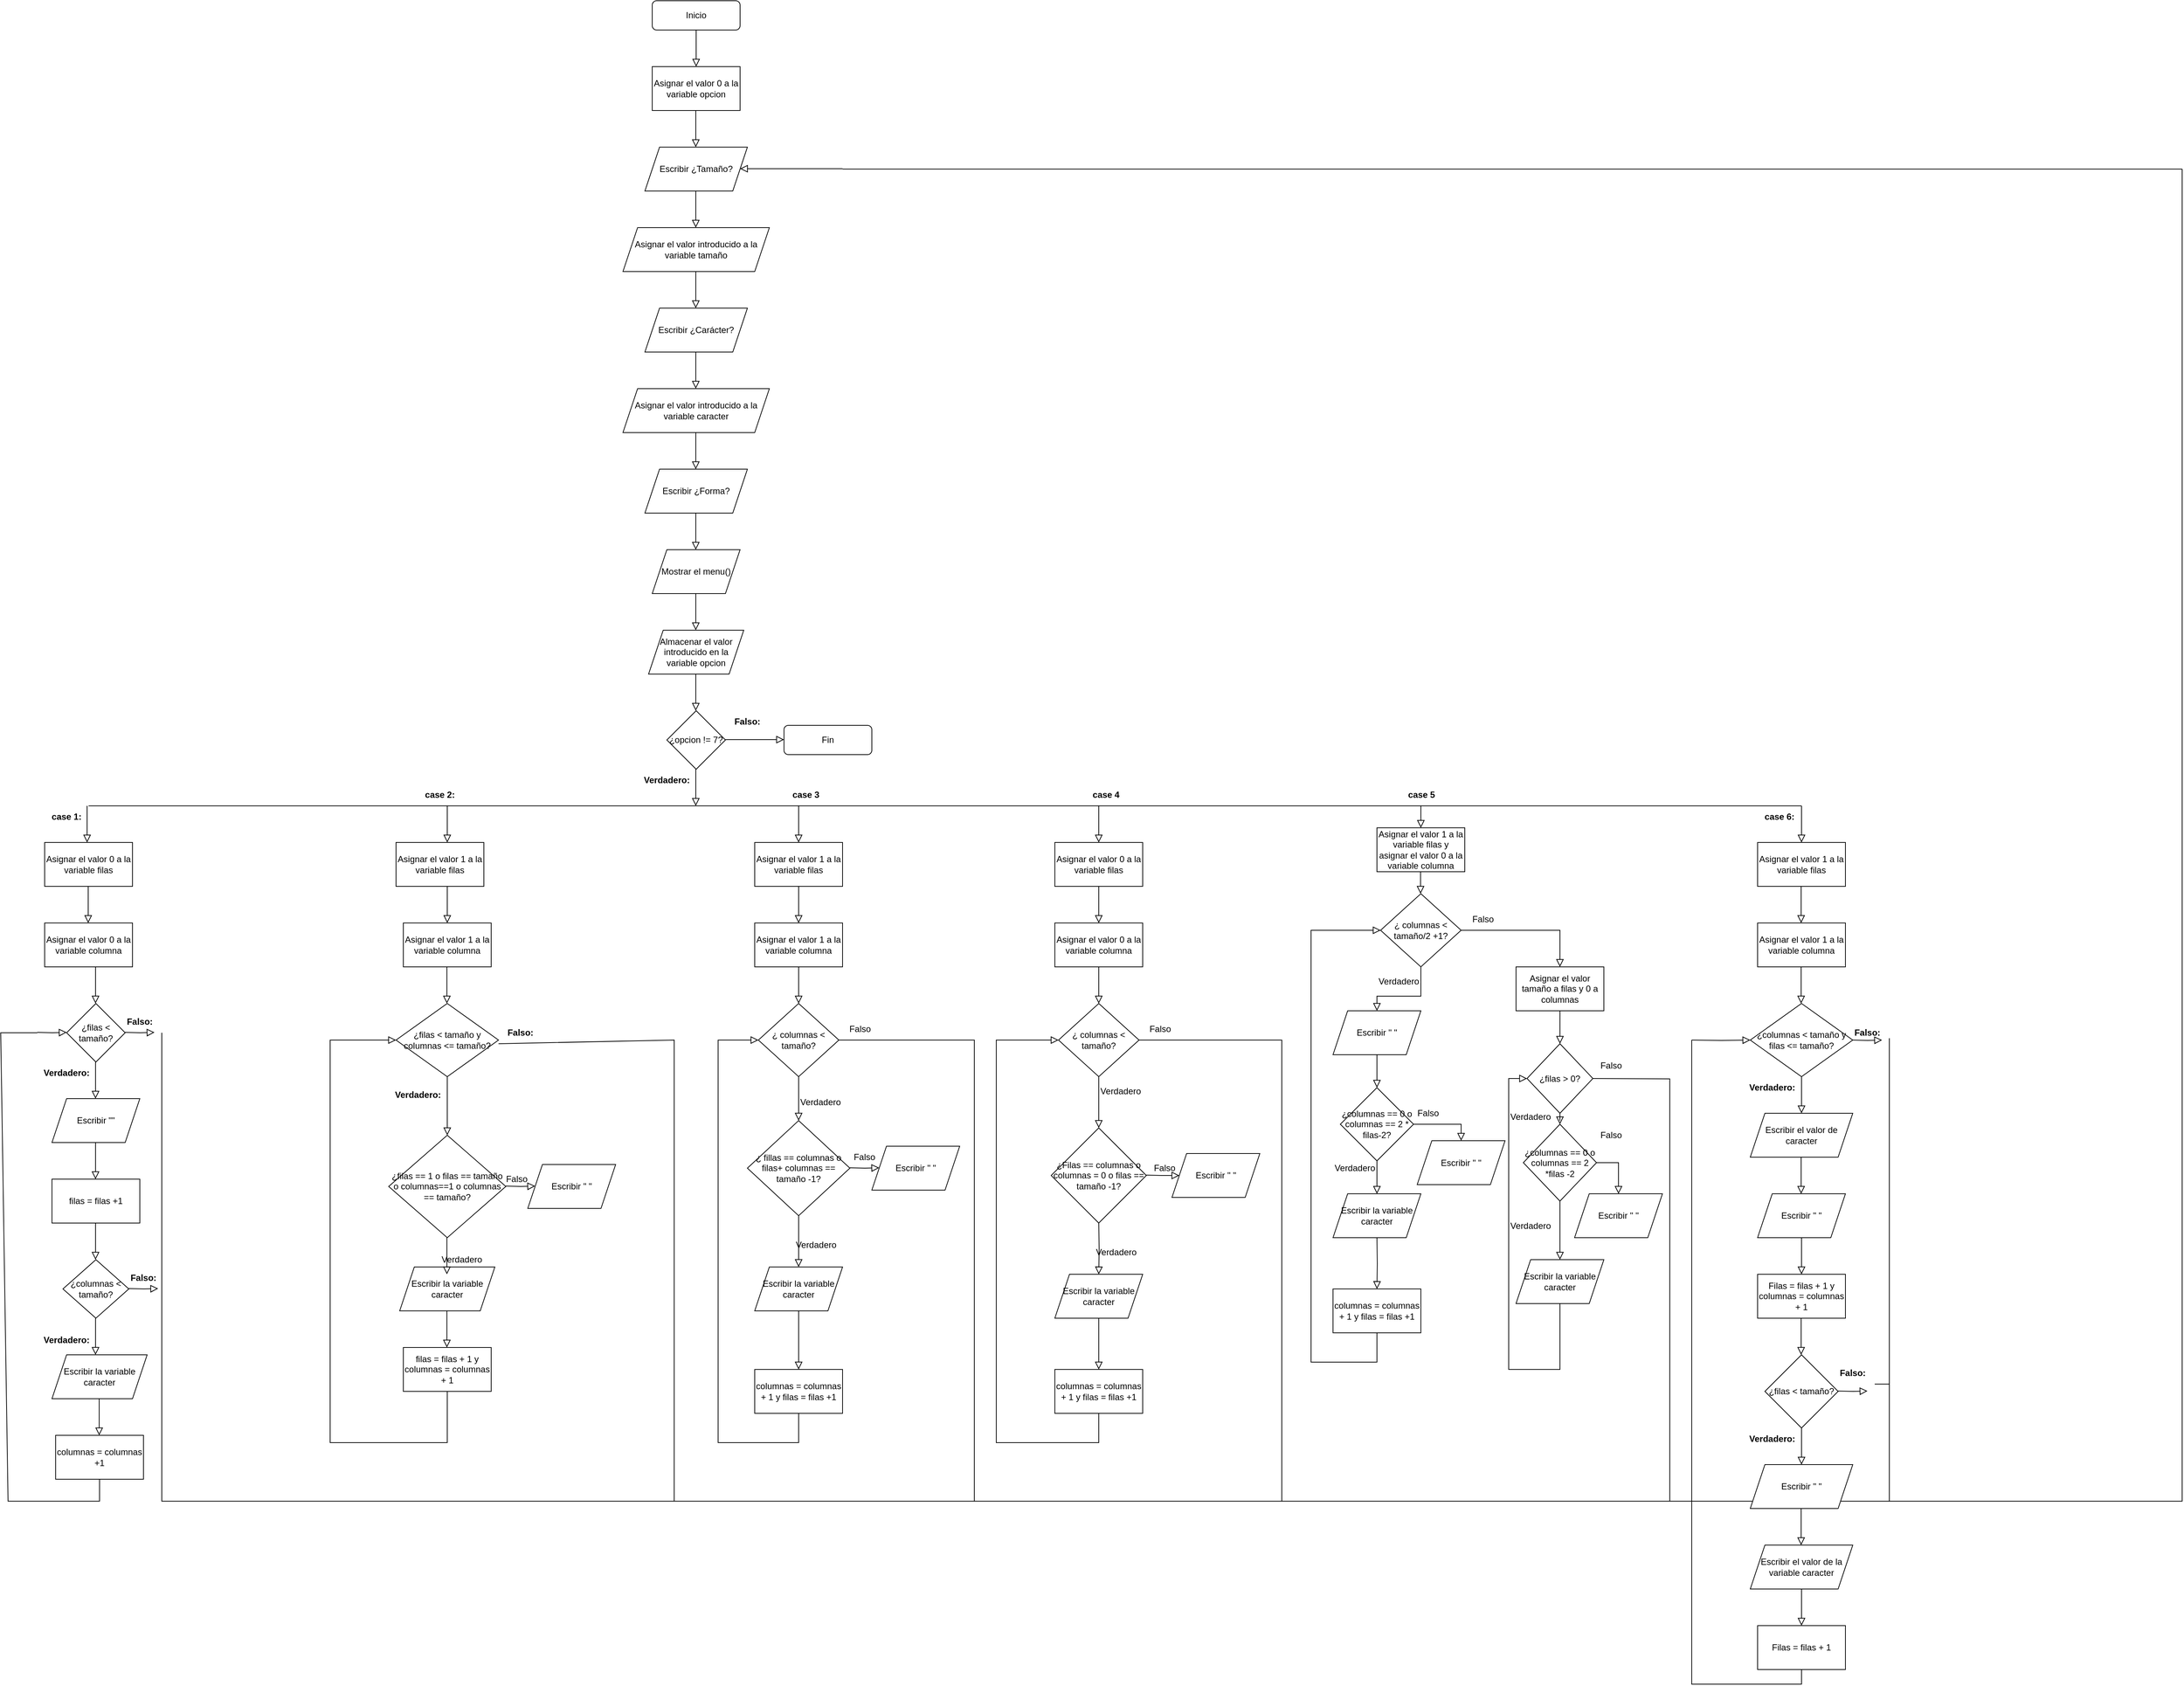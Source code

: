 <mxfile version="16.6.4" type="device"><diagram id="C5RBs43oDa-KdzZeNtuy" name="Page-1"><mxGraphModel dx="2249" dy="698" grid="1" gridSize="10" guides="1" tooltips="1" connect="1" arrows="1" fold="1" page="1" pageScale="1" pageWidth="827" pageHeight="1169" math="0" shadow="0"><root><mxCell id="WIyWlLk6GJQsqaUBKTNV-0"/><mxCell id="WIyWlLk6GJQsqaUBKTNV-1" parent="WIyWlLk6GJQsqaUBKTNV-0"/><mxCell id="WIyWlLk6GJQsqaUBKTNV-2" value="" style="rounded=0;html=1;jettySize=auto;orthogonalLoop=1;fontSize=11;endArrow=block;endFill=0;endSize=8;strokeWidth=1;shadow=0;labelBackgroundColor=none;edgeStyle=orthogonalEdgeStyle;" parent="WIyWlLk6GJQsqaUBKTNV-1" source="WIyWlLk6GJQsqaUBKTNV-3" edge="1"><mxGeometry relative="1" as="geometry"><mxPoint x="220" y="170" as="targetPoint"/></mxGeometry></mxCell><mxCell id="WIyWlLk6GJQsqaUBKTNV-3" value="Inicio" style="rounded=1;whiteSpace=wrap;html=1;fontSize=12;glass=0;strokeWidth=1;shadow=0;" parent="WIyWlLk6GJQsqaUBKTNV-1" vertex="1"><mxGeometry x="160" y="80" width="120" height="40" as="geometry"/></mxCell><mxCell id="WIyWlLk6GJQsqaUBKTNV-11" value="Fin" style="rounded=1;whiteSpace=wrap;html=1;fontSize=12;glass=0;strokeWidth=1;shadow=0;" parent="WIyWlLk6GJQsqaUBKTNV-1" vertex="1"><mxGeometry x="340" y="1070" width="120" height="40" as="geometry"/></mxCell><mxCell id="46j91-FNaxugVj8FgMSO-0" value="Asignar el valor 0 a la variable opcion" style="rounded=0;whiteSpace=wrap;html=1;" parent="WIyWlLk6GJQsqaUBKTNV-1" vertex="1"><mxGeometry x="160" y="170" width="120" height="60" as="geometry"/></mxCell><mxCell id="46j91-FNaxugVj8FgMSO-1" value="" style="rounded=0;html=1;jettySize=auto;orthogonalLoop=1;fontSize=11;endArrow=block;endFill=0;endSize=8;strokeWidth=1;shadow=0;labelBackgroundColor=none;edgeStyle=orthogonalEdgeStyle;" parent="WIyWlLk6GJQsqaUBKTNV-1" edge="1"><mxGeometry relative="1" as="geometry"><mxPoint x="219.5" y="230" as="sourcePoint"/><mxPoint x="219.5" y="280" as="targetPoint"/></mxGeometry></mxCell><mxCell id="46j91-FNaxugVj8FgMSO-2" value="Escribir ¿Tamaño?" style="shape=parallelogram;perimeter=parallelogramPerimeter;whiteSpace=wrap;html=1;fixedSize=1;" parent="WIyWlLk6GJQsqaUBKTNV-1" vertex="1"><mxGeometry x="150" y="280" width="140" height="60" as="geometry"/></mxCell><mxCell id="46j91-FNaxugVj8FgMSO-10" value="" style="rounded=0;html=1;jettySize=auto;orthogonalLoop=1;fontSize=11;endArrow=block;endFill=0;endSize=8;strokeWidth=1;shadow=0;labelBackgroundColor=none;edgeStyle=orthogonalEdgeStyle;" parent="WIyWlLk6GJQsqaUBKTNV-1" edge="1"><mxGeometry relative="1" as="geometry"><mxPoint x="219.5" y="780" as="sourcePoint"/><mxPoint x="219.5" y="830" as="targetPoint"/></mxGeometry></mxCell><mxCell id="46j91-FNaxugVj8FgMSO-11" value="" style="rounded=0;html=1;jettySize=auto;orthogonalLoop=1;fontSize=11;endArrow=block;endFill=0;endSize=8;strokeWidth=1;shadow=0;labelBackgroundColor=none;edgeStyle=orthogonalEdgeStyle;" parent="WIyWlLk6GJQsqaUBKTNV-1" edge="1"><mxGeometry relative="1" as="geometry"><mxPoint x="219.5" y="670" as="sourcePoint"/><mxPoint x="219.5" y="720" as="targetPoint"/></mxGeometry></mxCell><mxCell id="46j91-FNaxugVj8FgMSO-12" value="" style="rounded=0;html=1;jettySize=auto;orthogonalLoop=1;fontSize=11;endArrow=block;endFill=0;endSize=8;strokeWidth=1;shadow=0;labelBackgroundColor=none;edgeStyle=orthogonalEdgeStyle;" parent="WIyWlLk6GJQsqaUBKTNV-1" edge="1"><mxGeometry relative="1" as="geometry"><mxPoint x="219.5" y="560" as="sourcePoint"/><mxPoint x="219.5" y="610" as="targetPoint"/></mxGeometry></mxCell><mxCell id="46j91-FNaxugVj8FgMSO-13" value="" style="rounded=0;html=1;jettySize=auto;orthogonalLoop=1;fontSize=11;endArrow=block;endFill=0;endSize=8;strokeWidth=1;shadow=0;labelBackgroundColor=none;edgeStyle=orthogonalEdgeStyle;" parent="WIyWlLk6GJQsqaUBKTNV-1" edge="1"><mxGeometry relative="1" as="geometry"><mxPoint x="219.5" y="450" as="sourcePoint"/><mxPoint x="219.5" y="500" as="targetPoint"/></mxGeometry></mxCell><mxCell id="46j91-FNaxugVj8FgMSO-14" value="" style="rounded=0;html=1;jettySize=auto;orthogonalLoop=1;fontSize=11;endArrow=block;endFill=0;endSize=8;strokeWidth=1;shadow=0;labelBackgroundColor=none;edgeStyle=orthogonalEdgeStyle;" parent="WIyWlLk6GJQsqaUBKTNV-1" edge="1"><mxGeometry relative="1" as="geometry"><mxPoint x="219.5" y="340" as="sourcePoint"/><mxPoint x="219.5" y="390" as="targetPoint"/></mxGeometry></mxCell><mxCell id="46j91-FNaxugVj8FgMSO-15" value="Asignar el valor introducido a la variable tamaño" style="shape=parallelogram;perimeter=parallelogramPerimeter;whiteSpace=wrap;html=1;fixedSize=1;" parent="WIyWlLk6GJQsqaUBKTNV-1" vertex="1"><mxGeometry x="120" y="390" width="200" height="60" as="geometry"/></mxCell><mxCell id="46j91-FNaxugVj8FgMSO-16" value="Escribir ¿Carácter?" style="shape=parallelogram;perimeter=parallelogramPerimeter;whiteSpace=wrap;html=1;fixedSize=1;" parent="WIyWlLk6GJQsqaUBKTNV-1" vertex="1"><mxGeometry x="150" y="500" width="140" height="60" as="geometry"/></mxCell><mxCell id="46j91-FNaxugVj8FgMSO-17" value="Asignar el valor introducido a la variable caracter" style="shape=parallelogram;perimeter=parallelogramPerimeter;whiteSpace=wrap;html=1;fixedSize=1;" parent="WIyWlLk6GJQsqaUBKTNV-1" vertex="1"><mxGeometry x="120" y="610" width="200" height="60" as="geometry"/></mxCell><mxCell id="46j91-FNaxugVj8FgMSO-18" value="Escribir ¿Forma?" style="shape=parallelogram;perimeter=parallelogramPerimeter;whiteSpace=wrap;html=1;fixedSize=1;" parent="WIyWlLk6GJQsqaUBKTNV-1" vertex="1"><mxGeometry x="150" y="720" width="140" height="60" as="geometry"/></mxCell><mxCell id="46j91-FNaxugVj8FgMSO-19" value="Mostrar el menu()" style="shape=parallelogram;perimeter=parallelogramPerimeter;whiteSpace=wrap;html=1;fixedSize=1;" parent="WIyWlLk6GJQsqaUBKTNV-1" vertex="1"><mxGeometry x="160" y="830" width="120" height="60" as="geometry"/></mxCell><mxCell id="46j91-FNaxugVj8FgMSO-20" value="" style="rounded=0;html=1;jettySize=auto;orthogonalLoop=1;fontSize=11;endArrow=block;endFill=0;endSize=8;strokeWidth=1;shadow=0;labelBackgroundColor=none;edgeStyle=orthogonalEdgeStyle;" parent="WIyWlLk6GJQsqaUBKTNV-1" edge="1"><mxGeometry relative="1" as="geometry"><mxPoint x="219.5" y="890" as="sourcePoint"/><mxPoint x="219.5" y="940" as="targetPoint"/></mxGeometry></mxCell><mxCell id="46j91-FNaxugVj8FgMSO-21" value="Almacenar el valor introducido en la variable opcion" style="shape=parallelogram;perimeter=parallelogramPerimeter;whiteSpace=wrap;html=1;fixedSize=1;" parent="WIyWlLk6GJQsqaUBKTNV-1" vertex="1"><mxGeometry x="155" y="940" width="130" height="60" as="geometry"/></mxCell><mxCell id="46j91-FNaxugVj8FgMSO-22" value="¿opcion != 7?" style="rhombus;whiteSpace=wrap;html=1;" parent="WIyWlLk6GJQsqaUBKTNV-1" vertex="1"><mxGeometry x="180" y="1050" width="80" height="80" as="geometry"/></mxCell><mxCell id="46j91-FNaxugVj8FgMSO-23" value="" style="rounded=0;html=1;jettySize=auto;orthogonalLoop=1;fontSize=11;endArrow=block;endFill=0;endSize=8;strokeWidth=1;shadow=0;labelBackgroundColor=none;edgeStyle=orthogonalEdgeStyle;" parent="WIyWlLk6GJQsqaUBKTNV-1" edge="1"><mxGeometry relative="1" as="geometry"><mxPoint x="219.5" y="1000" as="sourcePoint"/><mxPoint x="219.5" y="1050" as="targetPoint"/></mxGeometry></mxCell><mxCell id="46j91-FNaxugVj8FgMSO-24" value="" style="rounded=0;html=1;jettySize=auto;orthogonalLoop=1;fontSize=11;endArrow=block;endFill=0;endSize=8;strokeWidth=1;shadow=0;labelBackgroundColor=none;edgeStyle=orthogonalEdgeStyle;" parent="WIyWlLk6GJQsqaUBKTNV-1" edge="1"><mxGeometry relative="1" as="geometry"><mxPoint x="219.5" y="1130" as="sourcePoint"/><mxPoint x="219.5" y="1180" as="targetPoint"/></mxGeometry></mxCell><mxCell id="46j91-FNaxugVj8FgMSO-25" value="&lt;b&gt;Verdadero:&lt;/b&gt;" style="text;html=1;strokeColor=none;fillColor=none;align=center;verticalAlign=middle;whiteSpace=wrap;rounded=0;" parent="WIyWlLk6GJQsqaUBKTNV-1" vertex="1"><mxGeometry x="150" y="1130" width="60" height="30" as="geometry"/></mxCell><mxCell id="46j91-FNaxugVj8FgMSO-27" value="" style="rounded=0;html=1;jettySize=auto;orthogonalLoop=1;fontSize=11;endArrow=block;endFill=0;endSize=8;strokeWidth=1;shadow=0;labelBackgroundColor=none;edgeStyle=orthogonalEdgeStyle;" parent="WIyWlLk6GJQsqaUBKTNV-1" edge="1"><mxGeometry relative="1" as="geometry"><mxPoint x="260" y="1089.5" as="sourcePoint"/><mxPoint x="340" y="1089.5" as="targetPoint"/></mxGeometry></mxCell><mxCell id="46j91-FNaxugVj8FgMSO-28" value="&lt;b&gt;Falso:&lt;/b&gt;" style="text;html=1;strokeColor=none;fillColor=none;align=center;verticalAlign=middle;whiteSpace=wrap;rounded=0;" parent="WIyWlLk6GJQsqaUBKTNV-1" vertex="1"><mxGeometry x="260" y="1050" width="60" height="30" as="geometry"/></mxCell><mxCell id="46j91-FNaxugVj8FgMSO-29" value="" style="endArrow=none;html=1;rounded=0;" parent="WIyWlLk6GJQsqaUBKTNV-1" edge="1"><mxGeometry width="50" height="50" relative="1" as="geometry"><mxPoint x="-610" y="1180" as="sourcePoint"/><mxPoint x="1730" y="1180" as="targetPoint"/></mxGeometry></mxCell><mxCell id="46j91-FNaxugVj8FgMSO-32" value="&lt;b&gt;case 1:&lt;/b&gt;" style="text;html=1;strokeColor=none;fillColor=none;align=center;verticalAlign=middle;whiteSpace=wrap;rounded=0;" parent="WIyWlLk6GJQsqaUBKTNV-1" vertex="1"><mxGeometry x="-670" y="1180" width="60" height="30" as="geometry"/></mxCell><mxCell id="46j91-FNaxugVj8FgMSO-33" value="Asignar el valor 0 a la variable filas" style="rounded=0;whiteSpace=wrap;html=1;" parent="WIyWlLk6GJQsqaUBKTNV-1" vertex="1"><mxGeometry x="-670" y="1230" width="120" height="60" as="geometry"/></mxCell><mxCell id="46j91-FNaxugVj8FgMSO-34" value="Asignar el valor 0 a la variable columna" style="rounded=0;whiteSpace=wrap;html=1;" parent="WIyWlLk6GJQsqaUBKTNV-1" vertex="1"><mxGeometry x="-670" y="1340" width="120" height="60" as="geometry"/></mxCell><mxCell id="46j91-FNaxugVj8FgMSO-35" value="" style="rounded=0;html=1;jettySize=auto;orthogonalLoop=1;fontSize=11;endArrow=block;endFill=0;endSize=8;strokeWidth=1;shadow=0;labelBackgroundColor=none;edgeStyle=orthogonalEdgeStyle;" parent="WIyWlLk6GJQsqaUBKTNV-1" edge="1"><mxGeometry relative="1" as="geometry"><mxPoint x="-610.5" y="1290" as="sourcePoint"/><mxPoint x="-610.5" y="1340" as="targetPoint"/></mxGeometry></mxCell><mxCell id="46j91-FNaxugVj8FgMSO-36" value="¿filas &amp;lt; tamaño?" style="rhombus;whiteSpace=wrap;html=1;" parent="WIyWlLk6GJQsqaUBKTNV-1" vertex="1"><mxGeometry x="-640" y="1450" width="80" height="80" as="geometry"/></mxCell><mxCell id="46j91-FNaxugVj8FgMSO-37" value="" style="rounded=0;html=1;jettySize=auto;orthogonalLoop=1;fontSize=11;endArrow=block;endFill=0;endSize=8;strokeWidth=1;shadow=0;labelBackgroundColor=none;edgeStyle=orthogonalEdgeStyle;" parent="WIyWlLk6GJQsqaUBKTNV-1" edge="1"><mxGeometry relative="1" as="geometry"><mxPoint x="-600.5" y="1400" as="sourcePoint"/><mxPoint x="-600.5" y="1450" as="targetPoint"/></mxGeometry></mxCell><mxCell id="46j91-FNaxugVj8FgMSO-38" value="" style="rounded=0;html=1;jettySize=auto;orthogonalLoop=1;fontSize=11;endArrow=block;endFill=0;endSize=8;strokeWidth=1;shadow=0;labelBackgroundColor=none;edgeStyle=orthogonalEdgeStyle;" parent="WIyWlLk6GJQsqaUBKTNV-1" edge="1"><mxGeometry relative="1" as="geometry"><mxPoint x="-600.5" y="1530" as="sourcePoint"/><mxPoint x="-600.5" y="1580" as="targetPoint"/></mxGeometry></mxCell><mxCell id="46j91-FNaxugVj8FgMSO-39" value="" style="rounded=0;html=1;jettySize=auto;orthogonalLoop=1;fontSize=11;endArrow=block;endFill=0;endSize=8;strokeWidth=1;shadow=0;labelBackgroundColor=none;edgeStyle=orthogonalEdgeStyle;" parent="WIyWlLk6GJQsqaUBKTNV-1" edge="1"><mxGeometry relative="1" as="geometry"><mxPoint x="-560" y="1489.5" as="sourcePoint"/><mxPoint x="-520" y="1489.5" as="targetPoint"/></mxGeometry></mxCell><mxCell id="46j91-FNaxugVj8FgMSO-40" value="&lt;b&gt;Verdadero:&lt;/b&gt;" style="text;html=1;strokeColor=none;fillColor=none;align=center;verticalAlign=middle;whiteSpace=wrap;rounded=0;" parent="WIyWlLk6GJQsqaUBKTNV-1" vertex="1"><mxGeometry x="-670" y="1530" width="60" height="30" as="geometry"/></mxCell><mxCell id="46j91-FNaxugVj8FgMSO-41" value="&lt;b&gt;Falso:&lt;/b&gt;" style="text;html=1;strokeColor=none;fillColor=none;align=center;verticalAlign=middle;whiteSpace=wrap;rounded=0;" parent="WIyWlLk6GJQsqaUBKTNV-1" vertex="1"><mxGeometry x="-570" y="1460" width="60" height="30" as="geometry"/></mxCell><mxCell id="46j91-FNaxugVj8FgMSO-42" value="Escribir &quot;&quot;" style="shape=parallelogram;perimeter=parallelogramPerimeter;whiteSpace=wrap;html=1;fixedSize=1;" parent="WIyWlLk6GJQsqaUBKTNV-1" vertex="1"><mxGeometry x="-660" y="1580" width="120" height="60" as="geometry"/></mxCell><mxCell id="46j91-FNaxugVj8FgMSO-43" value="" style="rounded=0;html=1;jettySize=auto;orthogonalLoop=1;fontSize=11;endArrow=block;endFill=0;endSize=8;strokeWidth=1;shadow=0;labelBackgroundColor=none;edgeStyle=orthogonalEdgeStyle;" parent="WIyWlLk6GJQsqaUBKTNV-1" edge="1"><mxGeometry relative="1" as="geometry"><mxPoint x="-600.5" y="1640" as="sourcePoint"/><mxPoint x="-600.5" y="1690" as="targetPoint"/></mxGeometry></mxCell><mxCell id="46j91-FNaxugVj8FgMSO-44" value="¿columnas &amp;lt; tamaño?" style="rhombus;whiteSpace=wrap;html=1;" parent="WIyWlLk6GJQsqaUBKTNV-1" vertex="1"><mxGeometry x="-645" y="1800" width="90" height="80" as="geometry"/></mxCell><mxCell id="46j91-FNaxugVj8FgMSO-47" value="" style="rounded=0;html=1;jettySize=auto;orthogonalLoop=1;fontSize=11;endArrow=block;endFill=0;endSize=8;strokeWidth=1;shadow=0;labelBackgroundColor=none;edgeStyle=orthogonalEdgeStyle;" parent="WIyWlLk6GJQsqaUBKTNV-1" edge="1"><mxGeometry relative="1" as="geometry"><mxPoint x="-600.5" y="1880" as="sourcePoint"/><mxPoint x="-600.5" y="1930" as="targetPoint"/></mxGeometry></mxCell><mxCell id="46j91-FNaxugVj8FgMSO-48" value="" style="rounded=0;html=1;jettySize=auto;orthogonalLoop=1;fontSize=11;endArrow=block;endFill=0;endSize=8;strokeWidth=1;shadow=0;labelBackgroundColor=none;edgeStyle=orthogonalEdgeStyle;" parent="WIyWlLk6GJQsqaUBKTNV-1" edge="1"><mxGeometry relative="1" as="geometry"><mxPoint x="-555" y="1839.5" as="sourcePoint"/><mxPoint x="-515" y="1839.5" as="targetPoint"/></mxGeometry></mxCell><mxCell id="46j91-FNaxugVj8FgMSO-50" value="&lt;b&gt;Falso:&lt;/b&gt;" style="text;html=1;strokeColor=none;fillColor=none;align=center;verticalAlign=middle;whiteSpace=wrap;rounded=0;" parent="WIyWlLk6GJQsqaUBKTNV-1" vertex="1"><mxGeometry x="-550" y="1810" width="30" height="30" as="geometry"/></mxCell><mxCell id="46j91-FNaxugVj8FgMSO-51" value="&lt;b&gt;Verdadero:&lt;/b&gt;" style="text;html=1;strokeColor=none;fillColor=none;align=center;verticalAlign=middle;whiteSpace=wrap;rounded=0;" parent="WIyWlLk6GJQsqaUBKTNV-1" vertex="1"><mxGeometry x="-655" y="1910" width="30" as="geometry"/></mxCell><mxCell id="46j91-FNaxugVj8FgMSO-53" value="Escribir la variable caracter" style="shape=parallelogram;perimeter=parallelogramPerimeter;whiteSpace=wrap;html=1;fixedSize=1;" parent="WIyWlLk6GJQsqaUBKTNV-1" vertex="1"><mxGeometry x="-660" y="1930" width="130" height="60" as="geometry"/></mxCell><mxCell id="46j91-FNaxugVj8FgMSO-55" value="filas = filas +1" style="rounded=0;whiteSpace=wrap;html=1;" parent="WIyWlLk6GJQsqaUBKTNV-1" vertex="1"><mxGeometry x="-660" y="1690" width="120" height="60" as="geometry"/></mxCell><mxCell id="46j91-FNaxugVj8FgMSO-57" value="" style="rounded=0;html=1;jettySize=auto;orthogonalLoop=1;fontSize=11;endArrow=block;endFill=0;endSize=8;strokeWidth=1;shadow=0;labelBackgroundColor=none;edgeStyle=orthogonalEdgeStyle;" parent="WIyWlLk6GJQsqaUBKTNV-1" edge="1"><mxGeometry relative="1" as="geometry"><mxPoint x="-600.5" y="1750" as="sourcePoint"/><mxPoint x="-600.5" y="1800" as="targetPoint"/></mxGeometry></mxCell><mxCell id="46j91-FNaxugVj8FgMSO-62" value="columnas = columnas +1" style="rounded=0;whiteSpace=wrap;html=1;" parent="WIyWlLk6GJQsqaUBKTNV-1" vertex="1"><mxGeometry x="-655" y="2040" width="120" height="60" as="geometry"/></mxCell><mxCell id="46j91-FNaxugVj8FgMSO-63" value="" style="rounded=0;html=1;jettySize=auto;orthogonalLoop=1;fontSize=11;endArrow=block;endFill=0;endSize=8;strokeWidth=1;shadow=0;labelBackgroundColor=none;edgeStyle=orthogonalEdgeStyle;" parent="WIyWlLk6GJQsqaUBKTNV-1" edge="1"><mxGeometry relative="1" as="geometry"><mxPoint x="-595.5" y="1990" as="sourcePoint"/><mxPoint x="-595.5" y="2040" as="targetPoint"/></mxGeometry></mxCell><mxCell id="46j91-FNaxugVj8FgMSO-67" value="" style="rounded=0;html=1;jettySize=auto;orthogonalLoop=1;fontSize=11;endArrow=block;endFill=0;endSize=8;strokeWidth=1;shadow=0;labelBackgroundColor=none;edgeStyle=orthogonalEdgeStyle;" parent="WIyWlLk6GJQsqaUBKTNV-1" edge="1"><mxGeometry relative="1" as="geometry"><mxPoint x="-120" y="1180" as="sourcePoint"/><mxPoint x="-120" y="1230" as="targetPoint"/></mxGeometry></mxCell><mxCell id="46j91-FNaxugVj8FgMSO-68" value="&lt;b&gt;case 2:&lt;/b&gt;" style="text;html=1;strokeColor=none;fillColor=none;align=center;verticalAlign=middle;whiteSpace=wrap;rounded=0;" parent="WIyWlLk6GJQsqaUBKTNV-1" vertex="1"><mxGeometry x="-160" y="1150" width="60" height="30" as="geometry"/></mxCell><mxCell id="46j91-FNaxugVj8FgMSO-69" value="Asignar el valor 1 a la variable filas" style="rounded=0;whiteSpace=wrap;html=1;" parent="WIyWlLk6GJQsqaUBKTNV-1" vertex="1"><mxGeometry x="-190" y="1230" width="120" height="60" as="geometry"/></mxCell><mxCell id="46j91-FNaxugVj8FgMSO-70" value="Asignar el valor 1 a la variable columna" style="rounded=0;whiteSpace=wrap;html=1;" parent="WIyWlLk6GJQsqaUBKTNV-1" vertex="1"><mxGeometry x="-180" y="1340" width="120" height="60" as="geometry"/></mxCell><mxCell id="46j91-FNaxugVj8FgMSO-71" value="" style="rounded=0;html=1;jettySize=auto;orthogonalLoop=1;fontSize=11;endArrow=block;endFill=0;endSize=8;strokeWidth=1;shadow=0;labelBackgroundColor=none;edgeStyle=orthogonalEdgeStyle;" parent="WIyWlLk6GJQsqaUBKTNV-1" edge="1"><mxGeometry relative="1" as="geometry"><mxPoint x="-120" y="1290" as="sourcePoint"/><mxPoint x="-120" y="1340" as="targetPoint"/></mxGeometry></mxCell><mxCell id="46j91-FNaxugVj8FgMSO-72" value="¿filas &amp;lt; tamaño y columnas &amp;lt;= tamaño?" style="rhombus;whiteSpace=wrap;html=1;" parent="WIyWlLk6GJQsqaUBKTNV-1" vertex="1"><mxGeometry x="-190" y="1450" width="140" height="100" as="geometry"/></mxCell><mxCell id="46j91-FNaxugVj8FgMSO-73" value="" style="rounded=0;html=1;jettySize=auto;orthogonalLoop=1;fontSize=11;endArrow=block;endFill=0;endSize=8;strokeWidth=1;shadow=0;labelBackgroundColor=none;edgeStyle=orthogonalEdgeStyle;" parent="WIyWlLk6GJQsqaUBKTNV-1" edge="1"><mxGeometry relative="1" as="geometry"><mxPoint x="-120.5" y="1400" as="sourcePoint"/><mxPoint x="-120.5" y="1450" as="targetPoint"/></mxGeometry></mxCell><mxCell id="46j91-FNaxugVj8FgMSO-76" value="&lt;b&gt;Falso:&lt;/b&gt;" style="text;html=1;strokeColor=none;fillColor=none;align=center;verticalAlign=middle;whiteSpace=wrap;rounded=0;" parent="WIyWlLk6GJQsqaUBKTNV-1" vertex="1"><mxGeometry x="-50" y="1475" width="60" height="30" as="geometry"/></mxCell><mxCell id="46j91-FNaxugVj8FgMSO-77" value="" style="rounded=0;html=1;jettySize=auto;orthogonalLoop=1;fontSize=11;endArrow=block;endFill=0;endSize=8;strokeWidth=1;shadow=0;labelBackgroundColor=none;edgeStyle=orthogonalEdgeStyle;exitX=0.5;exitY=1;exitDx=0;exitDy=0;exitPerimeter=0;entryX=0.5;entryY=0;entryDx=0;entryDy=0;" parent="WIyWlLk6GJQsqaUBKTNV-1" edge="1" target="46j91-FNaxugVj8FgMSO-78" source="46j91-FNaxugVj8FgMSO-72"><mxGeometry relative="1" as="geometry"><mxPoint x="-110" y="1560" as="sourcePoint"/><mxPoint x="-100" y="1620" as="targetPoint"/><Array as="points"/></mxGeometry></mxCell><mxCell id="46j91-FNaxugVj8FgMSO-81" value="&lt;b&gt;Verdadero:&lt;/b&gt;" style="text;html=1;strokeColor=none;fillColor=none;align=center;verticalAlign=middle;whiteSpace=wrap;rounded=0;" parent="WIyWlLk6GJQsqaUBKTNV-1" vertex="1"><mxGeometry x="-190" y="1560" width="60" height="30" as="geometry"/></mxCell><mxCell id="46j91-FNaxugVj8FgMSO-84" value="Escribir la variable caracter" style="shape=parallelogram;perimeter=parallelogramPerimeter;whiteSpace=wrap;html=1;fixedSize=1;" parent="WIyWlLk6GJQsqaUBKTNV-1" vertex="1"><mxGeometry x="-185" y="1810" width="130" height="60" as="geometry"/></mxCell><mxCell id="46j91-FNaxugVj8FgMSO-78" value="¿filas == 1 o filas == tamaño o columnas==1 o columnas == tamaño?" style="rhombus;whiteSpace=wrap;html=1;" parent="WIyWlLk6GJQsqaUBKTNV-1" vertex="1"><mxGeometry x="-200" y="1630" width="160" height="140" as="geometry"/></mxCell><mxCell id="46j91-FNaxugVj8FgMSO-86" value="" style="rounded=0;html=1;jettySize=auto;orthogonalLoop=1;fontSize=11;endArrow=block;endFill=0;endSize=8;strokeWidth=1;shadow=0;labelBackgroundColor=none;edgeStyle=orthogonalEdgeStyle;" parent="WIyWlLk6GJQsqaUBKTNV-1" edge="1"><mxGeometry relative="1" as="geometry"><mxPoint x="-120.5" y="1770" as="sourcePoint"/><mxPoint x="-120.5" y="1820" as="targetPoint"/></mxGeometry></mxCell><mxCell id="46j91-FNaxugVj8FgMSO-87" value="" style="rounded=0;html=1;jettySize=auto;orthogonalLoop=1;fontSize=11;endArrow=block;endFill=0;endSize=8;strokeWidth=1;shadow=0;labelBackgroundColor=none;edgeStyle=orthogonalEdgeStyle;" parent="WIyWlLk6GJQsqaUBKTNV-1" edge="1"><mxGeometry relative="1" as="geometry"><mxPoint x="-612" y="1180" as="sourcePoint"/><mxPoint x="-612" y="1230" as="targetPoint"/></mxGeometry></mxCell><mxCell id="46j91-FNaxugVj8FgMSO-88" value="" style="rounded=0;html=1;jettySize=auto;orthogonalLoop=1;fontSize=11;endArrow=block;endFill=0;endSize=8;strokeWidth=1;shadow=0;labelBackgroundColor=none;edgeStyle=orthogonalEdgeStyle;" parent="WIyWlLk6GJQsqaUBKTNV-1" edge="1"><mxGeometry relative="1" as="geometry"><mxPoint x="-40" y="1699.5" as="sourcePoint"/><mxPoint y="1699.5" as="targetPoint"/></mxGeometry></mxCell><mxCell id="46j91-FNaxugVj8FgMSO-89" value="Escribir &quot; &quot;" style="shape=parallelogram;perimeter=parallelogramPerimeter;whiteSpace=wrap;html=1;fixedSize=1;" parent="WIyWlLk6GJQsqaUBKTNV-1" vertex="1"><mxGeometry x="-10" y="1670" width="120" height="60" as="geometry"/></mxCell><mxCell id="46j91-FNaxugVj8FgMSO-90" value="filas = filas + 1 y columnas = columnas + 1" style="rounded=0;whiteSpace=wrap;html=1;" parent="WIyWlLk6GJQsqaUBKTNV-1" vertex="1"><mxGeometry x="-180" y="1920" width="120" height="60" as="geometry"/></mxCell><mxCell id="46j91-FNaxugVj8FgMSO-91" value="" style="rounded=0;html=1;jettySize=auto;orthogonalLoop=1;fontSize=11;endArrow=block;endFill=0;endSize=8;strokeWidth=1;shadow=0;labelBackgroundColor=none;edgeStyle=orthogonalEdgeStyle;" parent="WIyWlLk6GJQsqaUBKTNV-1" edge="1"><mxGeometry relative="1" as="geometry"><mxPoint x="-120.5" y="1870" as="sourcePoint"/><mxPoint x="-120.5" y="1920" as="targetPoint"/></mxGeometry></mxCell><mxCell id="46j91-FNaxugVj8FgMSO-92" value="" style="endArrow=none;html=1;rounded=0;exitX=0.5;exitY=1;exitDx=0;exitDy=0;" parent="WIyWlLk6GJQsqaUBKTNV-1" source="46j91-FNaxugVj8FgMSO-90" edge="1"><mxGeometry width="50" height="50" relative="1" as="geometry"><mxPoint x="10" y="2010" as="sourcePoint"/><mxPoint x="-280" y="1660" as="targetPoint"/><Array as="points"><mxPoint x="-120" y="2050"/><mxPoint x="-280" y="2050"/><mxPoint x="-280" y="1980"/></Array></mxGeometry></mxCell><mxCell id="46j91-FNaxugVj8FgMSO-93" value="" style="rounded=0;html=1;jettySize=auto;orthogonalLoop=1;fontSize=11;endArrow=block;endFill=0;endSize=8;strokeWidth=1;shadow=0;labelBackgroundColor=none;edgeStyle=orthogonalEdgeStyle;entryX=0;entryY=0.5;entryDx=0;entryDy=0;" parent="WIyWlLk6GJQsqaUBKTNV-1" target="46j91-FNaxugVj8FgMSO-72" edge="1"><mxGeometry relative="1" as="geometry"><mxPoint x="-280" y="1660" as="sourcePoint"/><mxPoint x="-290" y="1460" as="targetPoint"/><Array as="points"><mxPoint x="-280" y="1500"/></Array></mxGeometry></mxCell><mxCell id="46j91-FNaxugVj8FgMSO-95" value="" style="endArrow=none;html=1;rounded=0;exitX=0.5;exitY=1;exitDx=0;exitDy=0;" parent="WIyWlLk6GJQsqaUBKTNV-1" source="46j91-FNaxugVj8FgMSO-62" edge="1"><mxGeometry width="50" height="50" relative="1" as="geometry"><mxPoint x="-330" y="1770" as="sourcePoint"/><mxPoint x="-680" y="1490" as="targetPoint"/><Array as="points"><mxPoint x="-595" y="2130"/><mxPoint x="-720" y="2130"/><mxPoint x="-730" y="1490"/></Array></mxGeometry></mxCell><mxCell id="46j91-FNaxugVj8FgMSO-96" value="" style="rounded=0;html=1;jettySize=auto;orthogonalLoop=1;fontSize=11;endArrow=block;endFill=0;endSize=8;strokeWidth=1;shadow=0;labelBackgroundColor=none;edgeStyle=orthogonalEdgeStyle;" parent="WIyWlLk6GJQsqaUBKTNV-1" edge="1"><mxGeometry relative="1" as="geometry"><mxPoint x="-680" y="1489.5" as="sourcePoint"/><mxPoint x="-640" y="1489.5" as="targetPoint"/></mxGeometry></mxCell><mxCell id="46j91-FNaxugVj8FgMSO-97" value="" style="rounded=0;html=1;jettySize=auto;orthogonalLoop=1;fontSize=11;endArrow=block;endFill=0;endSize=8;strokeWidth=1;shadow=0;labelBackgroundColor=none;edgeStyle=orthogonalEdgeStyle;" parent="WIyWlLk6GJQsqaUBKTNV-1" edge="1"><mxGeometry relative="1" as="geometry"><mxPoint x="1730" y="1180" as="sourcePoint"/><mxPoint x="1730" y="1230" as="targetPoint"/></mxGeometry></mxCell><mxCell id="46j91-FNaxugVj8FgMSO-98" value="&lt;b&gt;case 6:&lt;/b&gt;" style="text;html=1;strokeColor=none;fillColor=none;align=center;verticalAlign=middle;whiteSpace=wrap;rounded=0;" parent="WIyWlLk6GJQsqaUBKTNV-1" vertex="1"><mxGeometry x="1670" y="1180" width="60" height="30" as="geometry"/></mxCell><mxCell id="46j91-FNaxugVj8FgMSO-99" value="Asignar el valor 1 a la variable filas" style="rounded=0;whiteSpace=wrap;html=1;" parent="WIyWlLk6GJQsqaUBKTNV-1" vertex="1"><mxGeometry x="1670" y="1230" width="120" height="60" as="geometry"/></mxCell><mxCell id="46j91-FNaxugVj8FgMSO-100" value="Asignar el valor 1 a la variable columna" style="rounded=0;whiteSpace=wrap;html=1;" parent="WIyWlLk6GJQsqaUBKTNV-1" vertex="1"><mxGeometry x="1670" y="1340" width="120" height="60" as="geometry"/></mxCell><mxCell id="46j91-FNaxugVj8FgMSO-101" value="" style="rounded=0;html=1;jettySize=auto;orthogonalLoop=1;fontSize=11;endArrow=block;endFill=0;endSize=8;strokeWidth=1;shadow=0;labelBackgroundColor=none;edgeStyle=orthogonalEdgeStyle;" parent="WIyWlLk6GJQsqaUBKTNV-1" edge="1"><mxGeometry relative="1" as="geometry"><mxPoint x="1729.5" y="1290" as="sourcePoint"/><mxPoint x="1729.5" y="1340" as="targetPoint"/></mxGeometry></mxCell><mxCell id="46j91-FNaxugVj8FgMSO-102" value="" style="rounded=0;html=1;jettySize=auto;orthogonalLoop=1;fontSize=11;endArrow=block;endFill=0;endSize=8;strokeWidth=1;shadow=0;labelBackgroundColor=none;edgeStyle=orthogonalEdgeStyle;" parent="WIyWlLk6GJQsqaUBKTNV-1" edge="1"><mxGeometry relative="1" as="geometry"><mxPoint x="1729.5" y="1400" as="sourcePoint"/><mxPoint x="1729.5" y="1450" as="targetPoint"/></mxGeometry></mxCell><mxCell id="46j91-FNaxugVj8FgMSO-103" value="¿columnas &amp;lt; tamaño y filas &amp;lt;= tamaño?" style="rhombus;whiteSpace=wrap;html=1;" parent="WIyWlLk6GJQsqaUBKTNV-1" vertex="1"><mxGeometry x="1660" y="1450" width="140" height="100" as="geometry"/></mxCell><mxCell id="46j91-FNaxugVj8FgMSO-105" value="" style="rounded=0;html=1;jettySize=auto;orthogonalLoop=1;fontSize=11;endArrow=block;endFill=0;endSize=8;strokeWidth=1;shadow=0;labelBackgroundColor=none;edgeStyle=orthogonalEdgeStyle;" parent="WIyWlLk6GJQsqaUBKTNV-1" edge="1"><mxGeometry relative="1" as="geometry"><mxPoint x="1729.5" y="1660" as="sourcePoint"/><mxPoint x="1729.5" y="1710" as="targetPoint"/></mxGeometry></mxCell><mxCell id="46j91-FNaxugVj8FgMSO-106" value="" style="rounded=0;html=1;jettySize=auto;orthogonalLoop=1;fontSize=11;endArrow=block;endFill=0;endSize=8;strokeWidth=1;shadow=0;labelBackgroundColor=none;edgeStyle=orthogonalEdgeStyle;" parent="WIyWlLk6GJQsqaUBKTNV-1" edge="1"><mxGeometry relative="1" as="geometry"><mxPoint x="1730" y="1550" as="sourcePoint"/><mxPoint x="1730" y="1600" as="targetPoint"/></mxGeometry></mxCell><mxCell id="46j91-FNaxugVj8FgMSO-107" value="" style="rounded=0;html=1;jettySize=auto;orthogonalLoop=1;fontSize=11;endArrow=block;endFill=0;endSize=8;strokeWidth=1;shadow=0;labelBackgroundColor=none;edgeStyle=orthogonalEdgeStyle;" parent="WIyWlLk6GJQsqaUBKTNV-1" edge="1"><mxGeometry relative="1" as="geometry"><mxPoint x="1800" y="1500" as="sourcePoint"/><mxPoint x="1840" y="1500" as="targetPoint"/></mxGeometry></mxCell><mxCell id="46j91-FNaxugVj8FgMSO-108" value="Escribir el valor de caracter" style="shape=parallelogram;perimeter=parallelogramPerimeter;whiteSpace=wrap;html=1;fixedSize=1;" parent="WIyWlLk6GJQsqaUBKTNV-1" vertex="1"><mxGeometry x="1660" y="1600" width="140" height="60" as="geometry"/></mxCell><mxCell id="46j91-FNaxugVj8FgMSO-109" value="Escribir &quot; &quot;" style="shape=parallelogram;perimeter=parallelogramPerimeter;whiteSpace=wrap;html=1;fixedSize=1;" parent="WIyWlLk6GJQsqaUBKTNV-1" vertex="1"><mxGeometry x="1670" y="1710" width="120" height="60" as="geometry"/></mxCell><mxCell id="46j91-FNaxugVj8FgMSO-110" value="&lt;b&gt;Verdadero:&lt;/b&gt;" style="text;html=1;strokeColor=none;fillColor=none;align=center;verticalAlign=middle;whiteSpace=wrap;rounded=0;" parent="WIyWlLk6GJQsqaUBKTNV-1" vertex="1"><mxGeometry x="1660" y="1550" width="60" height="30" as="geometry"/></mxCell><mxCell id="46j91-FNaxugVj8FgMSO-111" value="&lt;b&gt;Falso:&lt;/b&gt;" style="text;html=1;strokeColor=none;fillColor=none;align=center;verticalAlign=middle;whiteSpace=wrap;rounded=0;" parent="WIyWlLk6GJQsqaUBKTNV-1" vertex="1"><mxGeometry x="1790" y="1475" width="60" height="30" as="geometry"/></mxCell><mxCell id="46j91-FNaxugVj8FgMSO-112" value="Filas = filas + 1 y columnas = columnas + 1" style="rounded=0;whiteSpace=wrap;html=1;" parent="WIyWlLk6GJQsqaUBKTNV-1" vertex="1"><mxGeometry x="1670" y="1820" width="120" height="60" as="geometry"/></mxCell><mxCell id="46j91-FNaxugVj8FgMSO-114" value="" style="rounded=0;html=1;jettySize=auto;orthogonalLoop=1;fontSize=11;endArrow=block;endFill=0;endSize=8;strokeWidth=1;shadow=0;labelBackgroundColor=none;edgeStyle=orthogonalEdgeStyle;" parent="WIyWlLk6GJQsqaUBKTNV-1" edge="1"><mxGeometry relative="1" as="geometry"><mxPoint x="1730" y="1770" as="sourcePoint"/><mxPoint x="1730" y="1820" as="targetPoint"/></mxGeometry></mxCell><mxCell id="46j91-FNaxugVj8FgMSO-117" value="¿filas &amp;lt; tamaño?" style="rhombus;whiteSpace=wrap;html=1;" parent="WIyWlLk6GJQsqaUBKTNV-1" vertex="1"><mxGeometry x="1680" y="1930" width="100" height="100" as="geometry"/></mxCell><mxCell id="46j91-FNaxugVj8FgMSO-118" value="" style="rounded=0;html=1;jettySize=auto;orthogonalLoop=1;fontSize=11;endArrow=block;endFill=0;endSize=8;strokeWidth=1;shadow=0;labelBackgroundColor=none;edgeStyle=orthogonalEdgeStyle;" parent="WIyWlLk6GJQsqaUBKTNV-1" edge="1"><mxGeometry relative="1" as="geometry"><mxPoint x="1729.5" y="2140" as="sourcePoint"/><mxPoint x="1729.5" y="2190" as="targetPoint"/></mxGeometry></mxCell><mxCell id="46j91-FNaxugVj8FgMSO-119" value="" style="rounded=0;html=1;jettySize=auto;orthogonalLoop=1;fontSize=11;endArrow=block;endFill=0;endSize=8;strokeWidth=1;shadow=0;labelBackgroundColor=none;edgeStyle=orthogonalEdgeStyle;" parent="WIyWlLk6GJQsqaUBKTNV-1" edge="1"><mxGeometry relative="1" as="geometry"><mxPoint x="1730" y="2030" as="sourcePoint"/><mxPoint x="1730" y="2080" as="targetPoint"/></mxGeometry></mxCell><mxCell id="46j91-FNaxugVj8FgMSO-120" value="" style="rounded=0;html=1;jettySize=auto;orthogonalLoop=1;fontSize=11;endArrow=block;endFill=0;endSize=8;strokeWidth=1;shadow=0;labelBackgroundColor=none;edgeStyle=orthogonalEdgeStyle;" parent="WIyWlLk6GJQsqaUBKTNV-1" edge="1"><mxGeometry relative="1" as="geometry"><mxPoint x="1780" y="1979.5" as="sourcePoint"/><mxPoint x="1820" y="1979.5" as="targetPoint"/></mxGeometry></mxCell><mxCell id="46j91-FNaxugVj8FgMSO-122" value="Escribir el valor de la variable caracter" style="shape=parallelogram;perimeter=parallelogramPerimeter;whiteSpace=wrap;html=1;fixedSize=1;" parent="WIyWlLk6GJQsqaUBKTNV-1" vertex="1"><mxGeometry x="1660" y="2190" width="140" height="60" as="geometry"/></mxCell><mxCell id="46j91-FNaxugVj8FgMSO-123" value="&lt;b&gt;Verdadero:&lt;/b&gt;" style="text;html=1;strokeColor=none;fillColor=none;align=center;verticalAlign=middle;whiteSpace=wrap;rounded=0;" parent="WIyWlLk6GJQsqaUBKTNV-1" vertex="1"><mxGeometry x="1660" y="2030" width="60" height="30" as="geometry"/></mxCell><mxCell id="46j91-FNaxugVj8FgMSO-124" value="&lt;b&gt;Falso:&lt;/b&gt;" style="text;html=1;strokeColor=none;fillColor=none;align=center;verticalAlign=middle;whiteSpace=wrap;rounded=0;" parent="WIyWlLk6GJQsqaUBKTNV-1" vertex="1"><mxGeometry x="1770" y="1940" width="60" height="30" as="geometry"/></mxCell><mxCell id="46j91-FNaxugVj8FgMSO-125" value="Filas = filas + 1" style="rounded=0;whiteSpace=wrap;html=1;" parent="WIyWlLk6GJQsqaUBKTNV-1" vertex="1"><mxGeometry x="1670" y="2300" width="120" height="60" as="geometry"/></mxCell><mxCell id="46j91-FNaxugVj8FgMSO-126" value="" style="rounded=0;html=1;jettySize=auto;orthogonalLoop=1;fontSize=11;endArrow=block;endFill=0;endSize=8;strokeWidth=1;shadow=0;labelBackgroundColor=none;edgeStyle=orthogonalEdgeStyle;" parent="WIyWlLk6GJQsqaUBKTNV-1" edge="1"><mxGeometry relative="1" as="geometry"><mxPoint x="1730" y="2250" as="sourcePoint"/><mxPoint x="1730" y="2300" as="targetPoint"/></mxGeometry></mxCell><mxCell id="46j91-FNaxugVj8FgMSO-127" value="" style="rounded=0;html=1;jettySize=auto;orthogonalLoop=1;fontSize=11;endArrow=block;endFill=0;endSize=8;strokeWidth=1;shadow=0;labelBackgroundColor=none;edgeStyle=orthogonalEdgeStyle;" parent="WIyWlLk6GJQsqaUBKTNV-1" edge="1"><mxGeometry relative="1" as="geometry"><mxPoint x="1729.5" y="1880" as="sourcePoint"/><mxPoint x="1729.5" y="1930" as="targetPoint"/></mxGeometry></mxCell><mxCell id="46j91-FNaxugVj8FgMSO-128" value="" style="endArrow=none;html=1;rounded=0;exitX=0.5;exitY=1;exitDx=0;exitDy=0;" parent="WIyWlLk6GJQsqaUBKTNV-1" source="46j91-FNaxugVj8FgMSO-125" edge="1"><mxGeometry width="50" height="50" relative="1" as="geometry"><mxPoint x="1400" y="2200" as="sourcePoint"/><mxPoint x="1580" y="1500" as="targetPoint"/><Array as="points"><mxPoint x="1730" y="2380"/><mxPoint x="1580" y="2380"/></Array></mxGeometry></mxCell><mxCell id="46j91-FNaxugVj8FgMSO-129" value="" style="rounded=0;html=1;jettySize=auto;orthogonalLoop=1;fontSize=11;endArrow=block;endFill=0;endSize=8;strokeWidth=1;shadow=0;labelBackgroundColor=none;edgeStyle=orthogonalEdgeStyle;entryX=0;entryY=0.5;entryDx=0;entryDy=0;" parent="WIyWlLk6GJQsqaUBKTNV-1" target="46j91-FNaxugVj8FgMSO-103" edge="1"><mxGeometry relative="1" as="geometry"><mxPoint x="1580" y="1500" as="sourcePoint"/><mxPoint x="1620" y="1500" as="targetPoint"/></mxGeometry></mxCell><mxCell id="46j91-FNaxugVj8FgMSO-130" value="" style="endArrow=none;html=1;rounded=0;entryX=1;entryY=1;entryDx=0;entryDy=0;" parent="WIyWlLk6GJQsqaUBKTNV-1" target="46j91-FNaxugVj8FgMSO-41" edge="1"><mxGeometry width="50" height="50" relative="1" as="geometry"><mxPoint x="2250" y="310" as="sourcePoint"/><mxPoint x="-240" y="1580" as="targetPoint"/><Array as="points"><mxPoint x="2250" y="2130"/><mxPoint x="-510" y="2130"/></Array></mxGeometry></mxCell><mxCell id="46j91-FNaxugVj8FgMSO-121" value="Escribir &quot; &quot;" style="shape=parallelogram;perimeter=parallelogramPerimeter;whiteSpace=wrap;html=1;fixedSize=1;" parent="WIyWlLk6GJQsqaUBKTNV-1" vertex="1"><mxGeometry x="1660" y="2080" width="140" height="60" as="geometry"/></mxCell><mxCell id="46j91-FNaxugVj8FgMSO-131" value="" style="rounded=0;html=1;jettySize=auto;orthogonalLoop=1;fontSize=11;endArrow=block;endFill=0;endSize=8;strokeWidth=1;shadow=0;labelBackgroundColor=none;edgeStyle=orthogonalEdgeStyle;" parent="WIyWlLk6GJQsqaUBKTNV-1" edge="1"><mxGeometry relative="1" as="geometry"><mxPoint x="420" y="309.5" as="sourcePoint"/><mxPoint x="280" y="309.5" as="targetPoint"/></mxGeometry></mxCell><mxCell id="46j91-FNaxugVj8FgMSO-132" value="" style="endArrow=none;html=1;rounded=0;" parent="WIyWlLk6GJQsqaUBKTNV-1" edge="1"><mxGeometry width="50" height="50" relative="1" as="geometry"><mxPoint x="420" y="310" as="sourcePoint"/><mxPoint x="2250" y="310" as="targetPoint"/></mxGeometry></mxCell><mxCell id="46j91-FNaxugVj8FgMSO-133" value="" style="endArrow=none;html=1;rounded=0;exitX=0;exitY=1;exitDx=0;exitDy=0;" parent="WIyWlLk6GJQsqaUBKTNV-1" source="46j91-FNaxugVj8FgMSO-76" edge="1"><mxGeometry width="50" height="50" relative="1" as="geometry"><mxPoint x="290" y="1740" as="sourcePoint"/><mxPoint x="190" y="2130" as="targetPoint"/><Array as="points"><mxPoint x="190" y="1500"/></Array></mxGeometry></mxCell><mxCell id="46j91-FNaxugVj8FgMSO-134" value="" style="endArrow=none;html=1;rounded=0;exitX=1;exitY=0.75;exitDx=0;exitDy=0;" parent="WIyWlLk6GJQsqaUBKTNV-1" source="46j91-FNaxugVj8FgMSO-111" edge="1"><mxGeometry width="50" height="50" relative="1" as="geometry"><mxPoint x="1520" y="1740" as="sourcePoint"/><mxPoint x="1850" y="2130" as="targetPoint"/></mxGeometry></mxCell><mxCell id="46j91-FNaxugVj8FgMSO-135" value="" style="endArrow=none;html=1;rounded=0;exitX=1;exitY=1;exitDx=0;exitDy=0;" parent="WIyWlLk6GJQsqaUBKTNV-1" source="46j91-FNaxugVj8FgMSO-124" edge="1"><mxGeometry width="50" height="50" relative="1" as="geometry"><mxPoint x="1520" y="1840" as="sourcePoint"/><mxPoint x="1850" y="1970" as="targetPoint"/></mxGeometry></mxCell><mxCell id="52CIazIfbu1t5dzYlRv4-4" value="&lt;b&gt;case 3&lt;/b&gt;" style="text;html=1;strokeColor=none;fillColor=none;align=center;verticalAlign=middle;whiteSpace=wrap;rounded=0;" vertex="1" parent="WIyWlLk6GJQsqaUBKTNV-1"><mxGeometry x="340" y="1150" width="60" height="30" as="geometry"/></mxCell><mxCell id="52CIazIfbu1t5dzYlRv4-5" value="" style="rounded=0;html=1;jettySize=auto;orthogonalLoop=1;fontSize=11;endArrow=block;endFill=0;endSize=8;strokeWidth=1;shadow=0;labelBackgroundColor=none;edgeStyle=orthogonalEdgeStyle;" edge="1" parent="WIyWlLk6GJQsqaUBKTNV-1"><mxGeometry relative="1" as="geometry"><mxPoint x="360.0" y="1180" as="sourcePoint"/><mxPoint x="360.0" y="1230" as="targetPoint"/></mxGeometry></mxCell><mxCell id="52CIazIfbu1t5dzYlRv4-7" value="Asignar el valor 1 a la variable filas" style="rounded=0;whiteSpace=wrap;html=1;" vertex="1" parent="WIyWlLk6GJQsqaUBKTNV-1"><mxGeometry x="300" y="1230" width="120" height="60" as="geometry"/></mxCell><mxCell id="52CIazIfbu1t5dzYlRv4-8" value="Asignar el valor 1 a la variable columna" style="rounded=0;whiteSpace=wrap;html=1;" vertex="1" parent="WIyWlLk6GJQsqaUBKTNV-1"><mxGeometry x="300" y="1340" width="120" height="60" as="geometry"/></mxCell><mxCell id="52CIazIfbu1t5dzYlRv4-9" value="" style="rounded=0;html=1;jettySize=auto;orthogonalLoop=1;fontSize=11;endArrow=block;endFill=0;endSize=8;strokeWidth=1;shadow=0;labelBackgroundColor=none;edgeStyle=orthogonalEdgeStyle;" edge="1" parent="WIyWlLk6GJQsqaUBKTNV-1"><mxGeometry relative="1" as="geometry"><mxPoint x="360.0" y="1290" as="sourcePoint"/><mxPoint x="360.0" y="1340" as="targetPoint"/></mxGeometry></mxCell><mxCell id="52CIazIfbu1t5dzYlRv4-10" value="¿ columnas &amp;lt; tamaño?" style="rhombus;whiteSpace=wrap;html=1;" vertex="1" parent="WIyWlLk6GJQsqaUBKTNV-1"><mxGeometry x="305" y="1450" width="110" height="100" as="geometry"/></mxCell><mxCell id="52CIazIfbu1t5dzYlRv4-11" value="¿ fillas == columnas o filas+ columnas == tamaño -1?" style="rhombus;whiteSpace=wrap;html=1;" vertex="1" parent="WIyWlLk6GJQsqaUBKTNV-1"><mxGeometry x="290" y="1610" width="140" height="130" as="geometry"/></mxCell><mxCell id="52CIazIfbu1t5dzYlRv4-12" value="Escribir la variable caracter" style="shape=parallelogram;perimeter=parallelogramPerimeter;whiteSpace=wrap;html=1;fixedSize=1;" vertex="1" parent="WIyWlLk6GJQsqaUBKTNV-1"><mxGeometry x="300" y="1810" width="120" height="60" as="geometry"/></mxCell><mxCell id="52CIazIfbu1t5dzYlRv4-13" value="" style="rounded=0;html=1;jettySize=auto;orthogonalLoop=1;fontSize=11;endArrow=block;endFill=0;endSize=8;strokeWidth=1;shadow=0;labelBackgroundColor=none;edgeStyle=orthogonalEdgeStyle;exitX=0.5;exitY=1;exitDx=0;exitDy=0;entryX=0.5;entryY=0;entryDx=0;entryDy=0;" edge="1" parent="WIyWlLk6GJQsqaUBKTNV-1" source="52CIazIfbu1t5dzYlRv4-10" target="52CIazIfbu1t5dzYlRv4-11"><mxGeometry relative="1" as="geometry"><mxPoint x="-110" y="1560" as="sourcePoint"/><mxPoint x="-110" y="1640" as="targetPoint"/><Array as="points"/></mxGeometry></mxCell><mxCell id="52CIazIfbu1t5dzYlRv4-14" value="" style="rounded=0;html=1;jettySize=auto;orthogonalLoop=1;fontSize=11;endArrow=block;endFill=0;endSize=8;strokeWidth=1;shadow=0;labelBackgroundColor=none;edgeStyle=orthogonalEdgeStyle;entryX=0.5;entryY=0;entryDx=0;entryDy=0;" edge="1" parent="WIyWlLk6GJQsqaUBKTNV-1" source="52CIazIfbu1t5dzYlRv4-11" target="52CIazIfbu1t5dzYlRv4-12"><mxGeometry relative="1" as="geometry"><mxPoint x="560" y="1780" as="sourcePoint"/><mxPoint x="380" y="1620" as="targetPoint"/><Array as="points"/></mxGeometry></mxCell><mxCell id="52CIazIfbu1t5dzYlRv4-15" value="" style="rounded=0;html=1;jettySize=auto;orthogonalLoop=1;fontSize=11;endArrow=block;endFill=0;endSize=8;strokeWidth=1;shadow=0;labelBackgroundColor=none;edgeStyle=orthogonalEdgeStyle;exitX=0.5;exitY=1;exitDx=0;exitDy=0;entryX=0.5;entryY=0;entryDx=0;entryDy=0;" edge="1" parent="WIyWlLk6GJQsqaUBKTNV-1" source="52CIazIfbu1t5dzYlRv4-8" target="52CIazIfbu1t5dzYlRv4-10"><mxGeometry relative="1" as="geometry"><mxPoint x="390" y="1570" as="sourcePoint"/><mxPoint x="390" y="1630" as="targetPoint"/><Array as="points"/></mxGeometry></mxCell><mxCell id="52CIazIfbu1t5dzYlRv4-16" value="Falso" style="text;html=1;strokeColor=none;fillColor=none;align=center;verticalAlign=middle;whiteSpace=wrap;rounded=0;" vertex="1" parent="WIyWlLk6GJQsqaUBKTNV-1"><mxGeometry x="414" y="1470" width="60" height="30" as="geometry"/></mxCell><mxCell id="52CIazIfbu1t5dzYlRv4-17" value="Verdadero" style="text;html=1;strokeColor=none;fillColor=none;align=center;verticalAlign=middle;whiteSpace=wrap;rounded=0;" vertex="1" parent="WIyWlLk6GJQsqaUBKTNV-1"><mxGeometry x="360" y="1570" width="60" height="30" as="geometry"/></mxCell><mxCell id="52CIazIfbu1t5dzYlRv4-19" value="" style="endArrow=none;html=1;rounded=0;exitX=1;exitY=0.5;exitDx=0;exitDy=0;" edge="1" parent="WIyWlLk6GJQsqaUBKTNV-1" source="52CIazIfbu1t5dzYlRv4-10"><mxGeometry width="50" height="50" relative="1" as="geometry"><mxPoint x="470" y="1540" as="sourcePoint"/><mxPoint x="600" y="2130" as="targetPoint"/><Array as="points"><mxPoint x="600" y="1500"/><mxPoint x="600" y="1510"/></Array></mxGeometry></mxCell><mxCell id="52CIazIfbu1t5dzYlRv4-20" value="" style="rounded=0;html=1;jettySize=auto;orthogonalLoop=1;fontSize=11;endArrow=block;endFill=0;endSize=8;strokeWidth=1;shadow=0;labelBackgroundColor=none;edgeStyle=orthogonalEdgeStyle;" edge="1" parent="WIyWlLk6GJQsqaUBKTNV-1"><mxGeometry relative="1" as="geometry"><mxPoint x="430" y="1674.5" as="sourcePoint"/><mxPoint x="470" y="1674.5" as="targetPoint"/></mxGeometry></mxCell><mxCell id="52CIazIfbu1t5dzYlRv4-21" value="Escribir &quot; &quot;" style="shape=parallelogram;perimeter=parallelogramPerimeter;whiteSpace=wrap;html=1;fixedSize=1;" vertex="1" parent="WIyWlLk6GJQsqaUBKTNV-1"><mxGeometry x="460" y="1645" width="120" height="60" as="geometry"/></mxCell><mxCell id="52CIazIfbu1t5dzYlRv4-22" value="columnas = columnas + 1 y filas = filas +1" style="rounded=0;whiteSpace=wrap;html=1;" vertex="1" parent="WIyWlLk6GJQsqaUBKTNV-1"><mxGeometry x="300" y="1950" width="120" height="60" as="geometry"/></mxCell><mxCell id="52CIazIfbu1t5dzYlRv4-23" value="Verdadero" style="text;html=1;strokeColor=none;fillColor=none;align=center;verticalAlign=middle;whiteSpace=wrap;rounded=0;" vertex="1" parent="WIyWlLk6GJQsqaUBKTNV-1"><mxGeometry x="354" y="1770" width="60" height="20" as="geometry"/></mxCell><mxCell id="52CIazIfbu1t5dzYlRv4-24" value="Falso" style="text;html=1;strokeColor=none;fillColor=none;align=center;verticalAlign=middle;whiteSpace=wrap;rounded=0;" vertex="1" parent="WIyWlLk6GJQsqaUBKTNV-1"><mxGeometry x="420" y="1645" width="60" height="30" as="geometry"/></mxCell><mxCell id="52CIazIfbu1t5dzYlRv4-25" value="" style="rounded=0;html=1;jettySize=auto;orthogonalLoop=1;fontSize=11;endArrow=block;endFill=0;endSize=8;strokeWidth=1;shadow=0;labelBackgroundColor=none;edgeStyle=orthogonalEdgeStyle;entryX=0.5;entryY=0;entryDx=0;entryDy=0;exitX=0.5;exitY=1;exitDx=0;exitDy=0;" edge="1" parent="WIyWlLk6GJQsqaUBKTNV-1" source="52CIazIfbu1t5dzYlRv4-12" target="52CIazIfbu1t5dzYlRv4-22"><mxGeometry relative="1" as="geometry"><mxPoint x="370" y="1750" as="sourcePoint"/><mxPoint x="370" y="1820" as="targetPoint"/><Array as="points"/></mxGeometry></mxCell><mxCell id="52CIazIfbu1t5dzYlRv4-26" value="" style="rounded=0;html=1;jettySize=auto;orthogonalLoop=1;fontSize=11;endArrow=block;endFill=0;endSize=8;strokeWidth=1;shadow=0;labelBackgroundColor=none;edgeStyle=orthogonalEdgeStyle;exitX=0.5;exitY=1;exitDx=0;exitDy=0;entryX=0;entryY=0.5;entryDx=0;entryDy=0;" edge="1" parent="WIyWlLk6GJQsqaUBKTNV-1" source="52CIazIfbu1t5dzYlRv4-22" target="52CIazIfbu1t5dzYlRv4-10"><mxGeometry relative="1" as="geometry"><mxPoint x="370" y="1880" as="sourcePoint"/><mxPoint x="280" y="1750" as="targetPoint"/><Array as="points"><mxPoint x="360" y="2050"/><mxPoint x="250" y="2050"/><mxPoint x="250" y="1500"/></Array></mxGeometry></mxCell><mxCell id="52CIazIfbu1t5dzYlRv4-27" value="Falso" style="text;html=1;strokeColor=none;fillColor=none;align=center;verticalAlign=middle;whiteSpace=wrap;rounded=0;" vertex="1" parent="WIyWlLk6GJQsqaUBKTNV-1"><mxGeometry x="-55" y="1675" width="60" height="30" as="geometry"/></mxCell><mxCell id="52CIazIfbu1t5dzYlRv4-28" value="Verdadero" style="text;html=1;strokeColor=none;fillColor=none;align=center;verticalAlign=middle;whiteSpace=wrap;rounded=0;" vertex="1" parent="WIyWlLk6GJQsqaUBKTNV-1"><mxGeometry x="-130" y="1790" width="60" height="20" as="geometry"/></mxCell><mxCell id="52CIazIfbu1t5dzYlRv4-30" value="&lt;b&gt;case 4&lt;/b&gt;" style="text;html=1;strokeColor=none;fillColor=none;align=center;verticalAlign=middle;whiteSpace=wrap;rounded=0;" vertex="1" parent="WIyWlLk6GJQsqaUBKTNV-1"><mxGeometry x="750" y="1150" width="60" height="30" as="geometry"/></mxCell><mxCell id="52CIazIfbu1t5dzYlRv4-31" value="" style="rounded=0;html=1;jettySize=auto;orthogonalLoop=1;fontSize=11;endArrow=block;endFill=0;endSize=8;strokeWidth=1;shadow=0;labelBackgroundColor=none;edgeStyle=orthogonalEdgeStyle;" edge="1" parent="WIyWlLk6GJQsqaUBKTNV-1"><mxGeometry relative="1" as="geometry"><mxPoint x="770.0" y="1180" as="sourcePoint"/><mxPoint x="770.0" y="1230" as="targetPoint"/></mxGeometry></mxCell><mxCell id="52CIazIfbu1t5dzYlRv4-32" value="Asignar el valor 0 a la variable filas" style="rounded=0;whiteSpace=wrap;html=1;" vertex="1" parent="WIyWlLk6GJQsqaUBKTNV-1"><mxGeometry x="710" y="1230" width="120" height="60" as="geometry"/></mxCell><mxCell id="52CIazIfbu1t5dzYlRv4-33" value="Asignar el valor 0 a la variable columna" style="rounded=0;whiteSpace=wrap;html=1;" vertex="1" parent="WIyWlLk6GJQsqaUBKTNV-1"><mxGeometry x="710" y="1340" width="120" height="60" as="geometry"/></mxCell><mxCell id="52CIazIfbu1t5dzYlRv4-34" value="" style="rounded=0;html=1;jettySize=auto;orthogonalLoop=1;fontSize=11;endArrow=block;endFill=0;endSize=8;strokeWidth=1;shadow=0;labelBackgroundColor=none;edgeStyle=orthogonalEdgeStyle;" edge="1" parent="WIyWlLk6GJQsqaUBKTNV-1"><mxGeometry relative="1" as="geometry"><mxPoint x="770.0" y="1290" as="sourcePoint"/><mxPoint x="770.0" y="1340" as="targetPoint"/></mxGeometry></mxCell><mxCell id="52CIazIfbu1t5dzYlRv4-35" value="¿ columnas &amp;lt; tamaño?" style="rhombus;whiteSpace=wrap;html=1;" vertex="1" parent="WIyWlLk6GJQsqaUBKTNV-1"><mxGeometry x="715" y="1450" width="110" height="100" as="geometry"/></mxCell><mxCell id="52CIazIfbu1t5dzYlRv4-36" value="" style="rounded=0;html=1;jettySize=auto;orthogonalLoop=1;fontSize=11;endArrow=block;endFill=0;endSize=8;strokeWidth=1;shadow=0;labelBackgroundColor=none;edgeStyle=orthogonalEdgeStyle;exitX=0.5;exitY=1;exitDx=0;exitDy=0;entryX=0.5;entryY=0;entryDx=0;entryDy=0;" edge="1" parent="WIyWlLk6GJQsqaUBKTNV-1" source="52CIazIfbu1t5dzYlRv4-33" target="52CIazIfbu1t5dzYlRv4-35"><mxGeometry relative="1" as="geometry"><mxPoint x="800" y="1570" as="sourcePoint"/><mxPoint x="800" y="1630" as="targetPoint"/><Array as="points"/></mxGeometry></mxCell><mxCell id="52CIazIfbu1t5dzYlRv4-37" value="Falso" style="text;html=1;strokeColor=none;fillColor=none;align=center;verticalAlign=middle;whiteSpace=wrap;rounded=0;" vertex="1" parent="WIyWlLk6GJQsqaUBKTNV-1"><mxGeometry x="824" y="1470" width="60" height="30" as="geometry"/></mxCell><mxCell id="52CIazIfbu1t5dzYlRv4-38" value="¿Filas == columnas o columnas = 0 o filas == tamaño -1?" style="rhombus;whiteSpace=wrap;html=1;" vertex="1" parent="WIyWlLk6GJQsqaUBKTNV-1"><mxGeometry x="705" y="1620" width="130" height="130" as="geometry"/></mxCell><mxCell id="52CIazIfbu1t5dzYlRv4-39" value="" style="rounded=0;html=1;jettySize=auto;orthogonalLoop=1;fontSize=11;endArrow=block;endFill=0;endSize=8;strokeWidth=1;shadow=0;labelBackgroundColor=none;edgeStyle=orthogonalEdgeStyle;exitX=0.5;exitY=1;exitDx=0;exitDy=0;entryX=0.5;entryY=0;entryDx=0;entryDy=0;" edge="1" parent="WIyWlLk6GJQsqaUBKTNV-1" source="52CIazIfbu1t5dzYlRv4-35" target="52CIazIfbu1t5dzYlRv4-38"><mxGeometry relative="1" as="geometry"><mxPoint x="780" y="1410" as="sourcePoint"/><mxPoint x="780" y="1460" as="targetPoint"/><Array as="points"><mxPoint x="770" y="1600"/><mxPoint x="770" y="1600"/></Array></mxGeometry></mxCell><mxCell id="52CIazIfbu1t5dzYlRv4-40" value="Falso" style="text;html=1;strokeColor=none;fillColor=none;align=center;verticalAlign=middle;whiteSpace=wrap;rounded=0;" vertex="1" parent="WIyWlLk6GJQsqaUBKTNV-1"><mxGeometry x="830" y="1660" width="60" height="30" as="geometry"/></mxCell><mxCell id="52CIazIfbu1t5dzYlRv4-41" value="Escribir la variable caracter" style="shape=parallelogram;perimeter=parallelogramPerimeter;whiteSpace=wrap;html=1;fixedSize=1;" vertex="1" parent="WIyWlLk6GJQsqaUBKTNV-1"><mxGeometry x="710" y="1820" width="120" height="60" as="geometry"/></mxCell><mxCell id="52CIazIfbu1t5dzYlRv4-42" value="" style="rounded=0;html=1;jettySize=auto;orthogonalLoop=1;fontSize=11;endArrow=block;endFill=0;endSize=8;strokeWidth=1;shadow=0;labelBackgroundColor=none;edgeStyle=orthogonalEdgeStyle;entryX=0.5;entryY=0;entryDx=0;entryDy=0;" edge="1" parent="WIyWlLk6GJQsqaUBKTNV-1" target="52CIazIfbu1t5dzYlRv4-41"><mxGeometry relative="1" as="geometry"><mxPoint x="770" y="1750" as="sourcePoint"/><mxPoint x="790" y="1630" as="targetPoint"/><Array as="points"/></mxGeometry></mxCell><mxCell id="52CIazIfbu1t5dzYlRv4-43" value="columnas = columnas + 1 y filas = filas +1" style="rounded=0;whiteSpace=wrap;html=1;" vertex="1" parent="WIyWlLk6GJQsqaUBKTNV-1"><mxGeometry x="710" y="1950" width="120" height="60" as="geometry"/></mxCell><mxCell id="52CIazIfbu1t5dzYlRv4-44" value="Verdadero" style="text;html=1;strokeColor=none;fillColor=none;align=center;verticalAlign=middle;whiteSpace=wrap;rounded=0;" vertex="1" parent="WIyWlLk6GJQsqaUBKTNV-1"><mxGeometry x="764" y="1780" width="60" height="20" as="geometry"/></mxCell><mxCell id="52CIazIfbu1t5dzYlRv4-45" value="" style="rounded=0;html=1;jettySize=auto;orthogonalLoop=1;fontSize=11;endArrow=block;endFill=0;endSize=8;strokeWidth=1;shadow=0;labelBackgroundColor=none;edgeStyle=orthogonalEdgeStyle;entryX=0.5;entryY=0;entryDx=0;entryDy=0;exitX=0.5;exitY=1;exitDx=0;exitDy=0;" edge="1" parent="WIyWlLk6GJQsqaUBKTNV-1" source="52CIazIfbu1t5dzYlRv4-41" target="52CIazIfbu1t5dzYlRv4-43"><mxGeometry relative="1" as="geometry"><mxPoint x="780" y="1760" as="sourcePoint"/><mxPoint x="780" y="1830" as="targetPoint"/><Array as="points"/></mxGeometry></mxCell><mxCell id="52CIazIfbu1t5dzYlRv4-46" value="" style="rounded=0;html=1;jettySize=auto;orthogonalLoop=1;fontSize=11;endArrow=block;endFill=0;endSize=8;strokeWidth=1;shadow=0;labelBackgroundColor=none;edgeStyle=orthogonalEdgeStyle;entryX=0;entryY=0.5;entryDx=0;entryDy=0;" edge="1" parent="WIyWlLk6GJQsqaUBKTNV-1" target="52CIazIfbu1t5dzYlRv4-47"><mxGeometry relative="1" as="geometry"><mxPoint x="835" y="1684.5" as="sourcePoint"/><mxPoint x="875" y="1684.5" as="targetPoint"/></mxGeometry></mxCell><mxCell id="52CIazIfbu1t5dzYlRv4-47" value="Escribir &quot; &quot;" style="shape=parallelogram;perimeter=parallelogramPerimeter;whiteSpace=wrap;html=1;fixedSize=1;" vertex="1" parent="WIyWlLk6GJQsqaUBKTNV-1"><mxGeometry x="870" y="1655" width="120" height="60" as="geometry"/></mxCell><mxCell id="52CIazIfbu1t5dzYlRv4-49" value="" style="rounded=0;html=1;jettySize=auto;orthogonalLoop=1;fontSize=11;endArrow=block;endFill=0;endSize=8;strokeWidth=1;shadow=0;labelBackgroundColor=none;edgeStyle=orthogonalEdgeStyle;entryX=0;entryY=0.5;entryDx=0;entryDy=0;exitX=0.5;exitY=1;exitDx=0;exitDy=0;" edge="1" parent="WIyWlLk6GJQsqaUBKTNV-1" source="52CIazIfbu1t5dzYlRv4-43" target="52CIazIfbu1t5dzYlRv4-35"><mxGeometry relative="1" as="geometry"><mxPoint x="750" y="2060" as="sourcePoint"/><mxPoint x="630" y="2120" as="targetPoint"/><Array as="points"><mxPoint x="770" y="2050"/><mxPoint x="630" y="2050"/><mxPoint x="630" y="1500"/></Array></mxGeometry></mxCell><mxCell id="52CIazIfbu1t5dzYlRv4-51" value="&lt;b&gt;case 5&lt;/b&gt;" style="text;html=1;strokeColor=none;fillColor=none;align=center;verticalAlign=middle;whiteSpace=wrap;rounded=0;" vertex="1" parent="WIyWlLk6GJQsqaUBKTNV-1"><mxGeometry x="1181" y="1150" width="60" height="30" as="geometry"/></mxCell><mxCell id="52CIazIfbu1t5dzYlRv4-52" value="" style="rounded=0;html=1;jettySize=auto;orthogonalLoop=1;fontSize=11;endArrow=block;endFill=0;endSize=8;strokeWidth=1;shadow=0;labelBackgroundColor=none;edgeStyle=orthogonalEdgeStyle;" edge="1" parent="WIyWlLk6GJQsqaUBKTNV-1"><mxGeometry relative="1" as="geometry"><mxPoint x="1210.0" y="1180" as="sourcePoint"/><mxPoint x="1210" y="1210" as="targetPoint"/></mxGeometry></mxCell><mxCell id="52CIazIfbu1t5dzYlRv4-53" value="Asignar el valor 1 a la variable filas y asignar el valor 0 a la variable columna" style="rounded=0;whiteSpace=wrap;html=1;" vertex="1" parent="WIyWlLk6GJQsqaUBKTNV-1"><mxGeometry x="1150" y="1210" width="120" height="60" as="geometry"/></mxCell><mxCell id="52CIazIfbu1t5dzYlRv4-55" value="" style="rounded=0;html=1;jettySize=auto;orthogonalLoop=1;fontSize=11;endArrow=block;endFill=0;endSize=8;strokeWidth=1;shadow=0;labelBackgroundColor=none;edgeStyle=orthogonalEdgeStyle;" edge="1" parent="WIyWlLk6GJQsqaUBKTNV-1"><mxGeometry relative="1" as="geometry"><mxPoint x="1209.57" y="1270" as="sourcePoint"/><mxPoint x="1209.57" y="1300" as="targetPoint"/></mxGeometry></mxCell><mxCell id="52CIazIfbu1t5dzYlRv4-56" value="¿ columnas &amp;lt; tamaño/2 +1?" style="rhombus;whiteSpace=wrap;html=1;" vertex="1" parent="WIyWlLk6GJQsqaUBKTNV-1"><mxGeometry x="1155" y="1300" width="110" height="100" as="geometry"/></mxCell><mxCell id="52CIazIfbu1t5dzYlRv4-57" value="" style="rounded=0;html=1;jettySize=auto;orthogonalLoop=1;fontSize=11;endArrow=block;endFill=0;endSize=8;strokeWidth=1;shadow=0;labelBackgroundColor=none;edgeStyle=orthogonalEdgeStyle;exitX=0.5;exitY=1;exitDx=0;exitDy=0;entryX=0.5;entryY=0;entryDx=0;entryDy=0;" edge="1" parent="WIyWlLk6GJQsqaUBKTNV-1" source="52CIazIfbu1t5dzYlRv4-56" target="52CIazIfbu1t5dzYlRv4-59"><mxGeometry relative="1" as="geometry"><mxPoint x="1030" y="1320" as="sourcePoint"/><mxPoint x="1030" y="1420" as="targetPoint"/><Array as="points"><mxPoint x="1210" y="1440"/></Array></mxGeometry></mxCell><mxCell id="52CIazIfbu1t5dzYlRv4-58" value="Falso" style="text;html=1;strokeColor=none;fillColor=none;align=center;verticalAlign=middle;whiteSpace=wrap;rounded=0;" vertex="1" parent="WIyWlLk6GJQsqaUBKTNV-1"><mxGeometry x="1265" y="1320" width="60" height="30" as="geometry"/></mxCell><mxCell id="52CIazIfbu1t5dzYlRv4-59" value="Escribir &quot; &quot;" style="shape=parallelogram;perimeter=parallelogramPerimeter;whiteSpace=wrap;html=1;fixedSize=1;" vertex="1" parent="WIyWlLk6GJQsqaUBKTNV-1"><mxGeometry x="1090" y="1460" width="120" height="60" as="geometry"/></mxCell><mxCell id="52CIazIfbu1t5dzYlRv4-60" value="¿columnas == 0 o columnas == 2 * filas-2?" style="rhombus;whiteSpace=wrap;html=1;" vertex="1" parent="WIyWlLk6GJQsqaUBKTNV-1"><mxGeometry x="1100" y="1565" width="100" height="100" as="geometry"/></mxCell><mxCell id="52CIazIfbu1t5dzYlRv4-62" value="" style="rounded=0;html=1;jettySize=auto;orthogonalLoop=1;fontSize=11;endArrow=block;endFill=0;endSize=8;strokeWidth=1;shadow=0;labelBackgroundColor=none;edgeStyle=orthogonalEdgeStyle;exitX=0.5;exitY=1;exitDx=0;exitDy=0;entryX=0.5;entryY=0;entryDx=0;entryDy=0;" edge="1" parent="WIyWlLk6GJQsqaUBKTNV-1" source="52CIazIfbu1t5dzYlRv4-59" target="52CIazIfbu1t5dzYlRv4-60"><mxGeometry relative="1" as="geometry"><mxPoint x="1440.96" y="1703" as="sourcePoint"/><mxPoint x="1440.96" y="1753" as="targetPoint"/><Array as="points"><mxPoint x="1150" y="1540"/><mxPoint x="1150" y="1540"/></Array></mxGeometry></mxCell><mxCell id="52CIazIfbu1t5dzYlRv4-63" value="Escribir la variable caracter" style="shape=parallelogram;perimeter=parallelogramPerimeter;whiteSpace=wrap;html=1;fixedSize=1;" vertex="1" parent="WIyWlLk6GJQsqaUBKTNV-1"><mxGeometry x="1090" y="1710" width="120" height="60" as="geometry"/></mxCell><mxCell id="52CIazIfbu1t5dzYlRv4-65" value="" style="rounded=0;html=1;jettySize=auto;orthogonalLoop=1;fontSize=11;endArrow=block;endFill=0;endSize=8;strokeWidth=1;shadow=0;labelBackgroundColor=none;edgeStyle=orthogonalEdgeStyle;exitX=1;exitY=0.5;exitDx=0;exitDy=0;entryX=0.5;entryY=0;entryDx=0;entryDy=0;" edge="1" parent="WIyWlLk6GJQsqaUBKTNV-1" source="52CIazIfbu1t5dzYlRv4-60" target="52CIazIfbu1t5dzYlRv4-64"><mxGeometry relative="1" as="geometry"><mxPoint x="1260" y="1500" as="sourcePoint"/><mxPoint x="1365" y="1615.5" as="targetPoint"/><Array as="points"><mxPoint x="1265" y="1615"/></Array></mxGeometry></mxCell><mxCell id="52CIazIfbu1t5dzYlRv4-66" value="Falso" style="text;html=1;strokeColor=none;fillColor=none;align=center;verticalAlign=middle;whiteSpace=wrap;rounded=0;" vertex="1" parent="WIyWlLk6GJQsqaUBKTNV-1"><mxGeometry x="1190" y="1585" width="60" height="30" as="geometry"/></mxCell><mxCell id="52CIazIfbu1t5dzYlRv4-67" value="Verdadero" style="text;html=1;strokeColor=none;fillColor=none;align=center;verticalAlign=middle;whiteSpace=wrap;rounded=0;" vertex="1" parent="WIyWlLk6GJQsqaUBKTNV-1"><mxGeometry x="770" y="1560" width="60" height="20" as="geometry"/></mxCell><mxCell id="52CIazIfbu1t5dzYlRv4-68" value="Verdadero" style="text;html=1;strokeColor=none;fillColor=none;align=center;verticalAlign=middle;whiteSpace=wrap;rounded=0;" vertex="1" parent="WIyWlLk6GJQsqaUBKTNV-1"><mxGeometry x="1150" y="1410" width="60" height="20" as="geometry"/></mxCell><mxCell id="52CIazIfbu1t5dzYlRv4-69" value="Verdadero" style="text;html=1;strokeColor=none;fillColor=none;align=center;verticalAlign=middle;whiteSpace=wrap;rounded=0;" vertex="1" parent="WIyWlLk6GJQsqaUBKTNV-1"><mxGeometry x="1090" y="1665" width="60" height="20" as="geometry"/></mxCell><mxCell id="52CIazIfbu1t5dzYlRv4-70" value="" style="rounded=0;html=1;jettySize=auto;orthogonalLoop=1;fontSize=11;endArrow=block;endFill=0;endSize=8;strokeWidth=1;shadow=0;labelBackgroundColor=none;edgeStyle=orthogonalEdgeStyle;exitX=0.5;exitY=1;exitDx=0;exitDy=0;entryX=0.5;entryY=0;entryDx=0;entryDy=0;" edge="1" parent="WIyWlLk6GJQsqaUBKTNV-1" source="52CIazIfbu1t5dzYlRv4-60" target="52CIazIfbu1t5dzYlRv4-63"><mxGeometry relative="1" as="geometry"><mxPoint x="1210.04" y="1777.48" as="sourcePoint"/><mxPoint x="1210.04" y="1822.48" as="targetPoint"/><Array as="points"><mxPoint x="1150" y="1690"/><mxPoint x="1150" y="1690"/></Array></mxGeometry></mxCell><mxCell id="52CIazIfbu1t5dzYlRv4-71" value="Asignar el valor tamaño a filas y 0 a columnas" style="rounded=0;whiteSpace=wrap;html=1;" vertex="1" parent="WIyWlLk6GJQsqaUBKTNV-1"><mxGeometry x="1340" y="1400" width="120" height="60" as="geometry"/></mxCell><mxCell id="52CIazIfbu1t5dzYlRv4-72" value="" style="rounded=0;html=1;jettySize=auto;orthogonalLoop=1;fontSize=11;endArrow=block;endFill=0;endSize=8;strokeWidth=1;shadow=0;labelBackgroundColor=none;edgeStyle=orthogonalEdgeStyle;exitX=0;exitY=1;exitDx=0;exitDy=0;entryX=0.5;entryY=0;entryDx=0;entryDy=0;" edge="1" parent="WIyWlLk6GJQsqaUBKTNV-1" source="52CIazIfbu1t5dzYlRv4-58" target="52CIazIfbu1t5dzYlRv4-71"><mxGeometry relative="1" as="geometry"><mxPoint x="1310.04" y="1360" as="sourcePoint"/><mxPoint x="1250.04" y="1420" as="targetPoint"/><Array as="points"><mxPoint x="1400" y="1350"/></Array></mxGeometry></mxCell><mxCell id="52CIazIfbu1t5dzYlRv4-78" value="" style="rounded=0;html=1;jettySize=auto;orthogonalLoop=1;fontSize=11;endArrow=block;endFill=0;endSize=8;strokeWidth=1;shadow=0;labelBackgroundColor=none;edgeStyle=orthogonalEdgeStyle;exitX=0.5;exitY=1;exitDx=0;exitDy=0;entryX=0.5;entryY=0;entryDx=0;entryDy=0;" edge="1" parent="WIyWlLk6GJQsqaUBKTNV-1"><mxGeometry relative="1" as="geometry"><mxPoint x="1400.04" y="1460" as="sourcePoint"/><mxPoint x="1400.04" y="1505" as="targetPoint"/><Array as="points"><mxPoint x="1400.04" y="1480"/><mxPoint x="1400.04" y="1480"/></Array></mxGeometry></mxCell><mxCell id="52CIazIfbu1t5dzYlRv4-79" value="Escribir &quot; &quot;" style="shape=parallelogram;perimeter=parallelogramPerimeter;whiteSpace=wrap;html=1;fixedSize=1;" vertex="1" parent="WIyWlLk6GJQsqaUBKTNV-1"><mxGeometry x="1420" y="1710" width="120" height="60" as="geometry"/></mxCell><mxCell id="52CIazIfbu1t5dzYlRv4-80" value="" style="rounded=0;html=1;jettySize=auto;orthogonalLoop=1;fontSize=11;endArrow=block;endFill=0;endSize=8;strokeWidth=1;shadow=0;labelBackgroundColor=none;edgeStyle=orthogonalEdgeStyle;exitX=1;exitY=0.5;exitDx=0;exitDy=0;" edge="1" parent="WIyWlLk6GJQsqaUBKTNV-1" target="52CIazIfbu1t5dzYlRv4-79" source="52CIazIfbu1t5dzYlRv4-83"><mxGeometry relative="1" as="geometry"><mxPoint x="1450.04" y="1555" as="sourcePoint"/><mxPoint x="1450" y="1660" as="targetPoint"/><Array as="points"><mxPoint x="1480" y="1667"/></Array></mxGeometry></mxCell><mxCell id="52CIazIfbu1t5dzYlRv4-81" value="Falso" style="text;html=1;strokeColor=none;fillColor=none;align=center;verticalAlign=middle;whiteSpace=wrap;rounded=0;" vertex="1" parent="WIyWlLk6GJQsqaUBKTNV-1"><mxGeometry x="1440.04" y="1615" width="60" height="30" as="geometry"/></mxCell><mxCell id="52CIazIfbu1t5dzYlRv4-82" value="" style="rounded=0;html=1;jettySize=auto;orthogonalLoop=1;fontSize=11;endArrow=block;endFill=0;endSize=8;strokeWidth=1;shadow=0;labelBackgroundColor=none;edgeStyle=orthogonalEdgeStyle;exitX=0.5;exitY=1;exitDx=0;exitDy=0;entryX=0.5;entryY=0;entryDx=0;entryDy=0;" edge="1" parent="WIyWlLk6GJQsqaUBKTNV-1" source="52CIazIfbu1t5dzYlRv4-83" target="52CIazIfbu1t5dzYlRv4-85"><mxGeometry relative="1" as="geometry"><mxPoint x="1400.04" y="1605" as="sourcePoint"/><mxPoint x="1400.04" y="1650" as="targetPoint"/><Array as="points"/></mxGeometry></mxCell><mxCell id="52CIazIfbu1t5dzYlRv4-83" value="¿columnas == 0 o columnas == 2 *filas -2" style="rhombus;whiteSpace=wrap;html=1;" vertex="1" parent="WIyWlLk6GJQsqaUBKTNV-1"><mxGeometry x="1350" y="1615" width="100" height="105" as="geometry"/></mxCell><mxCell id="52CIazIfbu1t5dzYlRv4-84" value="Verdadero" style="text;html=1;strokeColor=none;fillColor=none;align=center;verticalAlign=middle;whiteSpace=wrap;rounded=0;" vertex="1" parent="WIyWlLk6GJQsqaUBKTNV-1"><mxGeometry x="1330" y="1743.5" width="60" height="20" as="geometry"/></mxCell><mxCell id="52CIazIfbu1t5dzYlRv4-85" value="Escribir la variable caracter" style="shape=parallelogram;perimeter=parallelogramPerimeter;whiteSpace=wrap;html=1;fixedSize=1;" vertex="1" parent="WIyWlLk6GJQsqaUBKTNV-1"><mxGeometry x="1340" y="1800" width="120" height="60" as="geometry"/></mxCell><mxCell id="52CIazIfbu1t5dzYlRv4-86" value="columnas = columnas + 1 y filas = filas +1" style="rounded=0;whiteSpace=wrap;html=1;" vertex="1" parent="WIyWlLk6GJQsqaUBKTNV-1"><mxGeometry x="1090" y="1840" width="120" height="60" as="geometry"/></mxCell><mxCell id="52CIazIfbu1t5dzYlRv4-87" value="" style="rounded=0;html=1;jettySize=auto;orthogonalLoop=1;fontSize=11;endArrow=block;endFill=0;endSize=8;strokeWidth=1;shadow=0;labelBackgroundColor=none;edgeStyle=orthogonalEdgeStyle;entryX=0.5;entryY=0;entryDx=0;entryDy=0;exitX=0.5;exitY=1;exitDx=0;exitDy=0;" edge="1" parent="WIyWlLk6GJQsqaUBKTNV-1" target="52CIazIfbu1t5dzYlRv4-86"><mxGeometry relative="1" as="geometry"><mxPoint x="1150" y="1770" as="sourcePoint"/><mxPoint x="1160" y="1720" as="targetPoint"/><Array as="points"/></mxGeometry></mxCell><mxCell id="52CIazIfbu1t5dzYlRv4-88" value="" style="rounded=0;html=1;jettySize=auto;orthogonalLoop=1;fontSize=11;endArrow=block;endFill=0;endSize=8;strokeWidth=1;shadow=0;labelBackgroundColor=none;edgeStyle=orthogonalEdgeStyle;entryX=0;entryY=0.5;entryDx=0;entryDy=0;exitX=0.5;exitY=1;exitDx=0;exitDy=0;" edge="1" parent="WIyWlLk6GJQsqaUBKTNV-1" source="52CIazIfbu1t5dzYlRv4-86" target="52CIazIfbu1t5dzYlRv4-56"><mxGeometry relative="1" as="geometry"><mxPoint x="1181" y="1900" as="sourcePoint"/><mxPoint x="1126" y="1390" as="targetPoint"/><Array as="points"><mxPoint x="1150" y="1940"/><mxPoint x="1060" y="1940"/><mxPoint x="1060" y="1350"/></Array></mxGeometry></mxCell><mxCell id="52CIazIfbu1t5dzYlRv4-89" value="¿filas &amp;gt; 0?" style="rhombus;whiteSpace=wrap;html=1;" vertex="1" parent="WIyWlLk6GJQsqaUBKTNV-1"><mxGeometry x="1355" y="1505" width="90" height="95" as="geometry"/></mxCell><mxCell id="52CIazIfbu1t5dzYlRv4-91" value="" style="rounded=0;html=1;jettySize=auto;orthogonalLoop=1;fontSize=11;endArrow=block;endFill=0;endSize=8;strokeWidth=1;shadow=0;labelBackgroundColor=none;edgeStyle=orthogonalEdgeStyle;exitX=0.5;exitY=1;exitDx=0;exitDy=0;entryX=0;entryY=0.5;entryDx=0;entryDy=0;" edge="1" parent="WIyWlLk6GJQsqaUBKTNV-1" source="52CIazIfbu1t5dzYlRv4-85" target="52CIazIfbu1t5dzYlRv4-89"><mxGeometry relative="1" as="geometry"><mxPoint x="1381" y="2050" as="sourcePoint"/><mxPoint x="1350" y="1553" as="targetPoint"/><Array as="points"><mxPoint x="1400" y="1950"/><mxPoint x="1330" y="1950"/><mxPoint x="1330" y="1553"/></Array></mxGeometry></mxCell><mxCell id="52CIazIfbu1t5dzYlRv4-92" value="" style="rounded=0;html=1;jettySize=auto;orthogonalLoop=1;fontSize=11;endArrow=block;endFill=0;endSize=8;strokeWidth=1;shadow=0;labelBackgroundColor=none;edgeStyle=orthogonalEdgeStyle;entryX=0.5;entryY=0;entryDx=0;entryDy=0;exitX=0.5;exitY=1;exitDx=0;exitDy=0;" edge="1" parent="WIyWlLk6GJQsqaUBKTNV-1" source="52CIazIfbu1t5dzYlRv4-89" target="52CIazIfbu1t5dzYlRv4-83"><mxGeometry relative="1" as="geometry"><mxPoint x="1544.96" y="1585" as="sourcePoint"/><mxPoint x="1445.0" y="1610" as="targetPoint"/><Array as="points"><mxPoint x="1400" y="1610"/><mxPoint x="1400" y="1610"/></Array></mxGeometry></mxCell><mxCell id="52CIazIfbu1t5dzYlRv4-64" value="Escribir &quot; &quot;" style="shape=parallelogram;perimeter=parallelogramPerimeter;whiteSpace=wrap;html=1;fixedSize=1;" vertex="1" parent="WIyWlLk6GJQsqaUBKTNV-1"><mxGeometry x="1205" y="1637.5" width="120" height="60" as="geometry"/></mxCell><mxCell id="52CIazIfbu1t5dzYlRv4-93" value="Falso" style="text;html=1;strokeColor=none;fillColor=none;align=center;verticalAlign=middle;whiteSpace=wrap;rounded=0;" vertex="1" parent="WIyWlLk6GJQsqaUBKTNV-1"><mxGeometry x="1440.04" y="1520" width="60" height="30" as="geometry"/></mxCell><mxCell id="52CIazIfbu1t5dzYlRv4-95" value="" style="endArrow=none;html=1;rounded=0;exitX=1;exitY=0.5;exitDx=0;exitDy=0;" edge="1" parent="WIyWlLk6GJQsqaUBKTNV-1" source="52CIazIfbu1t5dzYlRv4-35"><mxGeometry width="50" height="50" relative="1" as="geometry"><mxPoint x="930" y="1577.5" as="sourcePoint"/><mxPoint x="1020" y="2130" as="targetPoint"/><Array as="points"><mxPoint x="1020" y="1500"/></Array></mxGeometry></mxCell><mxCell id="52CIazIfbu1t5dzYlRv4-96" value="" style="endArrow=none;html=1;rounded=0;exitX=1;exitY=0.5;exitDx=0;exitDy=0;" edge="1" parent="WIyWlLk6GJQsqaUBKTNV-1" source="52CIazIfbu1t5dzYlRv4-89"><mxGeometry width="50" height="50" relative="1" as="geometry"><mxPoint x="1510" y="1560" as="sourcePoint"/><mxPoint x="1550" y="2130" as="targetPoint"/><Array as="points"><mxPoint x="1550" y="1553"/></Array></mxGeometry></mxCell><mxCell id="52CIazIfbu1t5dzYlRv4-97" value="Verdadero" style="text;html=1;strokeColor=none;fillColor=none;align=center;verticalAlign=middle;whiteSpace=wrap;rounded=0;" vertex="1" parent="WIyWlLk6GJQsqaUBKTNV-1"><mxGeometry x="1330" y="1595" width="60" height="20" as="geometry"/></mxCell></root></mxGraphModel></diagram></mxfile>